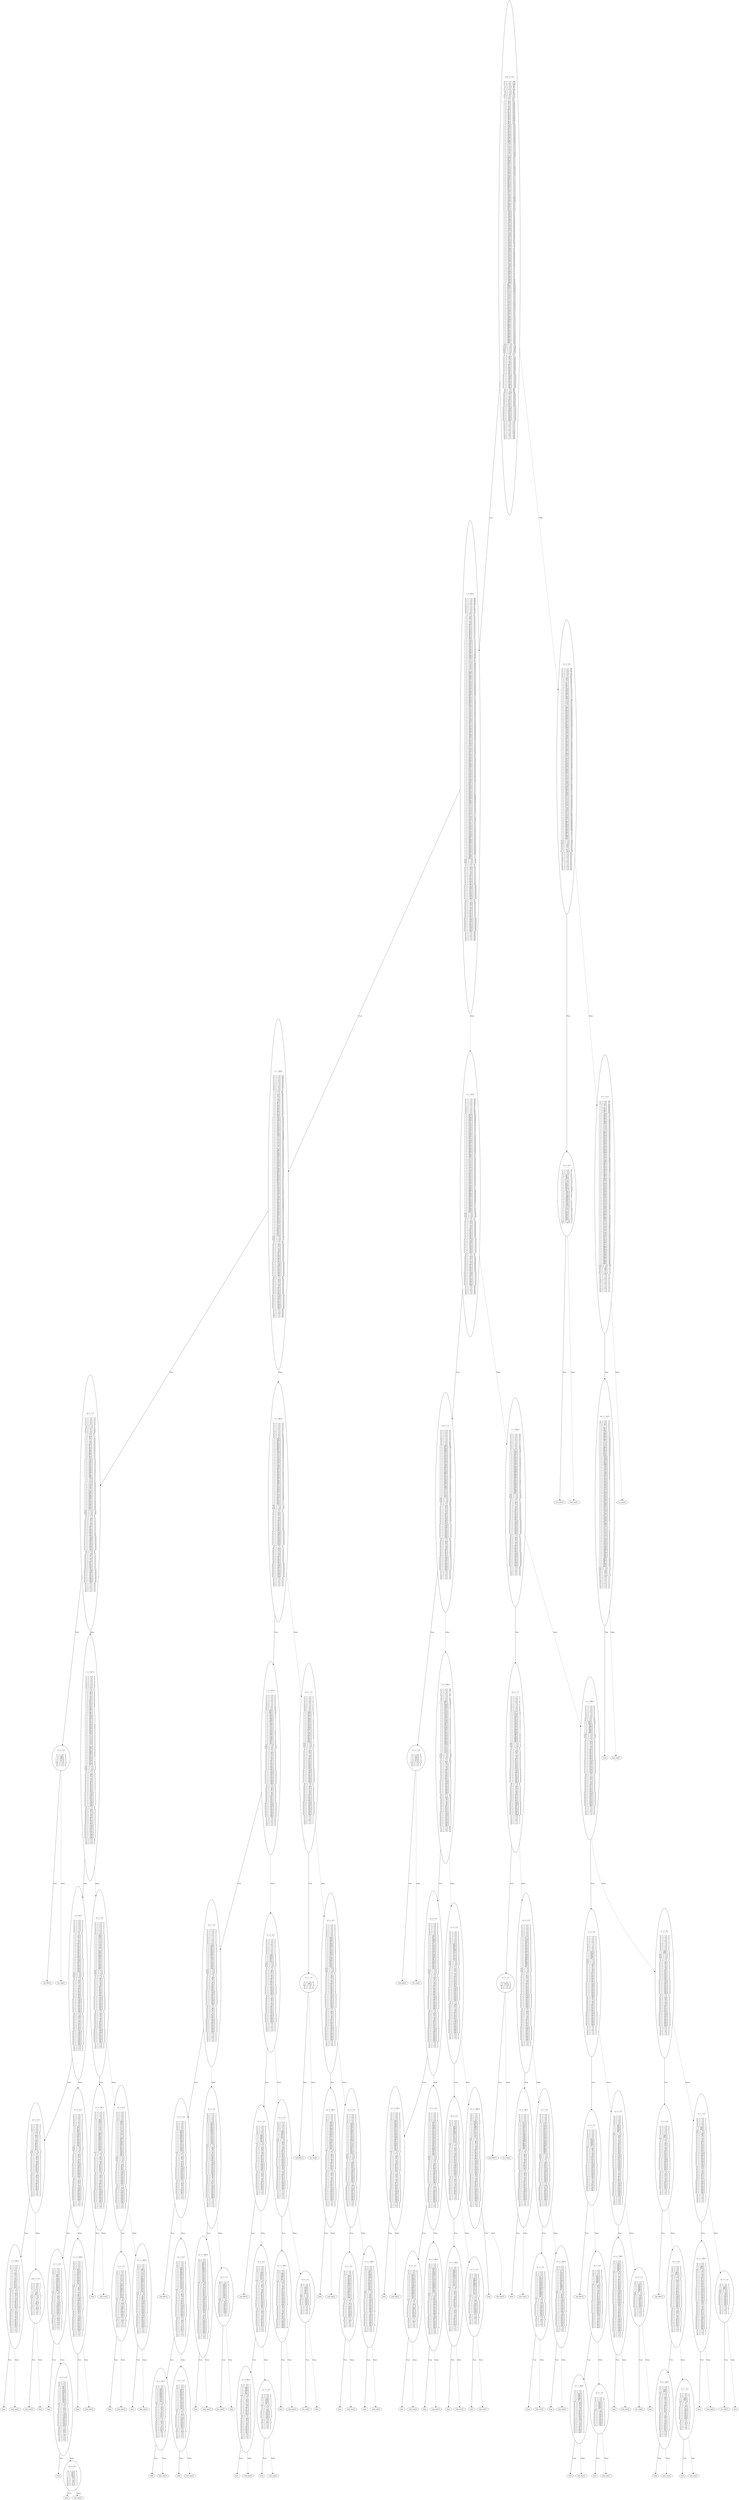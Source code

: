 digraph {
0 [label="w12 <= 0.5
--------------

s1 <= 1.0 : 136
s1 <= 2.5 : 118
s1 <= 3.5 : 100
s1 <= 4.5 : 84
s1 <= 5.5 : 95
s1 <= 6.5 : 154
s2 <= 1.5 : 83
s2 <= 3.5 : 83
s2 <= 4.5 : 99
s2 <= 5.5 : 137
s2 <= 6.5 : 154
t <= 0.5 : 151
t <= 1.5 : 151
t <= 39.0 : 151
t <= 76.5 : 150
t <= 77.5 : 150
t <= 78.5 : 150
t <= 79.5 : 150
t <= 80.5 : 150
t <= 81.5 : 150
t <= 82.5 : 150
t <= 83.5 : 150
t <= 84.5 : 150
t <= 85.5 : 148
t <= 86.5 : 148
t <= 87.5 : 148
t <= 88.5 : 143
t <= 89.5 : 143
t <= 124.5 : 143
t <= 159.5 : 143
t <= 160.5 : 143
t <= 161.5 : 143
t <= 162.5 : 143
t <= 163.5 : 143
t <= 164.5 : 142
t <= 165.5 : 142
t <= 166.5 : 142
t <= 167.5 : 140
t <= 168.5 : 140
t <= 169.5 : 140
t <= 170.5 : 135
t <= 171.5 : 135
t <= 172.5 : 135
t <= 173.5 : 133
t <= 174.5 : 133
t <= 175.5 : 133
t <= 176.5 : 128
t <= 177.5 : 128
t <= 212.0 : 128
t <= 246.5 : 127
t <= 247.5 : 127
t <= 248.5 : 127
t <= 249.5 : 127
t <= 250.5 : 127
t <= 251.5 : 127
t <= 252.5 : 126
t <= 253.5 : 126
t <= 254.5 : 126
t <= 255.5 : 122
t <= 256.5 : 122
t <= 257.5 : 122
t <= 258.5 : 117
t <= 259.5 : 117
t <= 260.5 : 117
t <= 261.5 : 115
t <= 262.5 : 115
t <= 263.5 : 115
t <= 264.5 : 110
t <= 265.5 : 110
t <= 297.5 : 110
t <= 329.5 : 110
t <= 330.5 : 110
t <= 331.5 : 110
t <= 332.5 : 110
t <= 333.5 : 110
t <= 334.5 : 109
t <= 335.5 : 109
t <= 336.5 : 109
t <= 337.5 : 107
t <= 338.5 : 107
t <= 339.5 : 107
t <= 340.5 : 101
t <= 341.5 : 101
t <= 342.5 : 101
t <= 343.5 : 97
t <= 344.5 : 97
t <= 345.5 : 97
t <= 346.5 : 92
t <= 347.5 : 92
t <= 348.5 : 92
t <= 349.5 : 90
t <= 350.5 : 90
t <= 351.5 : 90
t <= 352.5 : 85
t <= 353.5 : 85
t <= 385.0 : 85
t <= 416.5 : 84
t <= 417.5 : 84
t <= 418.5 : 84
t <= 419.5 : 84
t <= 420.5 : 84
t <= 421.5 : 84
t <= 422.5 : 83
t <= 423.5 : 83
t <= 424.5 : 83
t <= 425.5 : 79
t <= 426.5 : 79
t <= 427.5 : 79
t <= 428.5 : 81
t <= 429.5 : 81
t <= 430.5 : 81
t <= 431.5 : 85
t <= 432.5 : 85
t <= 433.5 : 85
t <= 434.5 : 90
t <= 435.5 : 90
t <= 436.5 : 90
t <= 437.5 : 92
t <= 438.5 : 92
t <= 439.5 : 92
t <= 440.5 : 97
t <= 441.5 : 97
t <= 470.5 : 97
t <= 499.5 : 97
t <= 500.5 : 97
t <= 501.5 : 97
t <= 502.5 : 97
t <= 503.5 : 97
t <= 504.5 : 98
t <= 505.5 : 98
t <= 506.5 : 98
t <= 507.5 : 100
t <= 508.5 : 100
t <= 509.5 : 100
t <= 510.5 : 106
t <= 511.5 : 106
t <= 512.5 : 106
t <= 513.5 : 110
t <= 514.5 : 110
t <= 515.5 : 110
t <= 516.5 : 116
t <= 517.5 : 116
t <= 518.5 : 116
t <= 519.5 : 120
t <= 520.5 : 120
t <= 521.5 : 120
t <= 522.5 : 125
t <= 523.5 : 125
t <= 524.5 : 125
t <= 525.5 : 127
t <= 526.5 : 127
t <= 527.5 : 127
t <= 528.5 : 132
t <= 529.5 : 132
t <= 558.0 : 132
t <= 586.5 : 133
t <= 587.5 : 133
t <= 588.5 : 133
t <= 589.5 : 133
t <= 590.5 : 133
t <= 591.5 : 133
t <= 592.5 : 134
t <= 593.5 : 134
t <= 594.5 : 134
t <= 595.5 : 138
t <= 596.5 : 138
t <= 597.5 : 138
t <= 598.5 : 144
t <= 599.5 : 144
t <= 600.5 : 144
w12 <= 0.5 : 78
w12 <= 2.0 : 118
w12 <= 4.0 : 118
w21 <= 0.5 : 120
w21 <= 2.0 : 154
w21 <= 4.0 : 154
x1 <= 0.5 : 113
x1 <= 1.5 : 113
x1 <= 39.0 : 113
x1 <= 76.5 : 129
x1 <= 77.5 : 129
x1 <= 78.5 : 129
x1 <= 79.5 : 129
x1 <= 80.5 : 129
x1 <= 81.5 : 129
x1 <= 82.5 : 129
x1 <= 83.5 : 129
x1 <= 84.5 : 129
x1 <= 85.5 : 143
x1 <= 86.5 : 143
x1 <= 123.0 : 143
x1 <= 159.5 : 143
x1 <= 160.5 : 143
x1 <= 161.5 : 143
x1 <= 162.5 : 143
x1 <= 163.5 : 143
x1 <= 164.5 : 143
x1 <= 165.5 : 143
x1 <= 166.5 : 143
x2 <= 0.5 : 88
x2 <= 1.5 : 88
x2 <= 39.0 : 88
x2 <= 76.5 : 104
x2 <= 77.5 : 104
x2 <= 78.5 : 104
x2 <= 79.5 : 104
x2 <= 80.5 : 104
x2 <= 81.5 : 104
x2 <= 82.5 : 104
x2 <= 83.5 : 104
x2 <= 84.5 : 104
x2 <= 122.0 : 132
x2 <= 159.5 : 132
x2 <= 160.5 : 132
x2 <= 161.5 : 132
x2 <= 162.5 : 132
x2 <= 163.5 : 132
x2 <= 164.5 : 132
x2 <= 165.5 : 132
x2 <= 166.5 : 132
y1 <= 0.5 : 137
y1 <= 1.5 : 137
y1 <= 2.5 : 137
y2 <= 0.5 : 137
y2 <= 1.5 : 137
y2 <= 2.5 : 137
z1 <= 0.5 : 120
z1 <= 1.5 : 120
z1 <= 2.5 : 120
z2 <= 0.5 : 120
z2 <= 1.5 : 120
z2 <= 2.5 : 120"];
1 [label="t <= 425.5
--------------

s1 <= 1.0 : 58
s1 <= 2.5 : 58
s1 <= 3.5 : 58
s1 <= 4.5 : 48
s1 <= 5.5 : 59
s2 <= 1.5 : 41
s2 <= 3.5 : 41
s2 <= 4.5 : 49
s2 <= 5.5 : 76
s2 <= 6.5 : 76
t <= 0.5 : 75
t <= 1.5 : 75
t <= 39.0 : 75
t <= 76.5 : 74
t <= 77.5 : 74
t <= 78.5 : 74
t <= 79.5 : 74
t <= 80.5 : 74
t <= 81.5 : 74
t <= 82.5 : 74
t <= 83.5 : 74
t <= 84.5 : 74
t <= 85.5 : 73
t <= 86.5 : 73
t <= 87.5 : 73
t <= 88.5 : 71
t <= 89.5 : 71
t <= 124.5 : 71
t <= 159.5 : 71
t <= 160.5 : 71
t <= 161.5 : 71
t <= 162.5 : 71
t <= 163.5 : 71
t <= 164.5 : 70
t <= 165.5 : 70
t <= 166.5 : 70
t <= 167.5 : 69
t <= 168.5 : 69
t <= 169.5 : 69
t <= 170.5 : 67
t <= 171.5 : 67
t <= 172.5 : 67
t <= 173.5 : 66
t <= 174.5 : 66
t <= 175.5 : 66
t <= 176.5 : 64
t <= 177.5 : 64
t <= 212.0 : 64
t <= 246.5 : 63
t <= 247.5 : 63
t <= 248.5 : 63
t <= 249.5 : 63
t <= 250.5 : 63
t <= 251.5 : 63
t <= 252.5 : 62
t <= 253.5 : 62
t <= 254.5 : 62
t <= 255.5 : 60
t <= 256.5 : 60
t <= 257.5 : 60
t <= 258.5 : 58
t <= 259.5 : 58
t <= 260.5 : 58
t <= 261.5 : 57
t <= 262.5 : 57
t <= 263.5 : 57
t <= 264.5 : 55
t <= 265.5 : 55
t <= 297.5 : 55
t <= 329.5 : 55
t <= 330.5 : 55
t <= 331.5 : 55
t <= 332.5 : 55
t <= 333.5 : 55
t <= 334.5 : 54
t <= 335.5 : 54
t <= 336.5 : 54
t <= 337.5 : 53
t <= 338.5 : 53
t <= 339.5 : 53
t <= 340.5 : 50
t <= 341.5 : 50
t <= 342.5 : 50
t <= 343.5 : 48
t <= 344.5 : 48
t <= 345.5 : 48
t <= 346.5 : 46
t <= 347.5 : 46
t <= 348.5 : 46
t <= 349.5 : 45
t <= 350.5 : 45
t <= 351.5 : 45
t <= 352.5 : 43
t <= 353.5 : 43
t <= 385.0 : 43
t <= 416.5 : 42
t <= 417.5 : 42
t <= 418.5 : 42
t <= 419.5 : 42
t <= 420.5 : 42
t <= 421.5 : 42
t <= 422.5 : 41
t <= 423.5 : 41
t <= 424.5 : 41
t <= 425.5 : 39
t <= 426.5 : 39
t <= 427.5 : 39
t <= 428.5 : 40
t <= 429.5 : 40
t <= 430.5 : 40
t <= 431.5 : 42
t <= 432.5 : 42
t <= 433.5 : 42
t <= 434.5 : 44
t <= 435.5 : 44
t <= 436.5 : 44
t <= 437.5 : 45
t <= 438.5 : 45
t <= 439.5 : 45
t <= 440.5 : 47
t <= 441.5 : 47
t <= 470.5 : 47
t <= 499.5 : 47
t <= 500.5 : 47
t <= 501.5 : 47
t <= 502.5 : 47
t <= 503.5 : 47
t <= 504.5 : 48
t <= 505.5 : 48
t <= 506.5 : 48
t <= 507.5 : 49
t <= 508.5 : 49
t <= 509.5 : 49
t <= 510.5 : 52
t <= 511.5 : 52
t <= 512.5 : 52
t <= 513.5 : 54
t <= 514.5 : 54
t <= 515.5 : 54
t <= 516.5 : 57
t <= 517.5 : 57
t <= 518.5 : 57
t <= 519.5 : 59
t <= 520.5 : 59
t <= 521.5 : 59
t <= 522.5 : 61
t <= 523.5 : 61
t <= 524.5 : 61
t <= 525.5 : 62
t <= 526.5 : 62
t <= 527.5 : 62
t <= 528.5 : 64
t <= 529.5 : 64
t <= 558.0 : 64
t <= 586.5 : 65
t <= 587.5 : 65
t <= 588.5 : 65
t <= 589.5 : 65
t <= 590.5 : 65
t <= 591.5 : 65
t <= 592.5 : 66
t <= 593.5 : 66
t <= 594.5 : 66
t <= 595.5 : 68
t <= 596.5 : 68
t <= 597.5 : 68
t <= 598.5 : 71
t <= 599.5 : 71
t <= 600.5 : 71
w21 <= 0.5 : 59
w21 <= 2.0 : 76
w21 <= 4.0 : 76
x1 <= 0.5 : 41
x1 <= 1.5 : 41
x1 <= 39.0 : 41
x1 <= 76.5 : 51
x1 <= 77.5 : 51
x1 <= 78.5 : 51
x1 <= 79.5 : 51
x1 <= 80.5 : 51
x1 <= 81.5 : 51
x1 <= 82.5 : 51
x1 <= 83.5 : 51
x1 <= 84.5 : 51
x1 <= 85.5 : 65
x1 <= 86.5 : 65
x1 <= 123.0 : 65
x1 <= 159.5 : 65
x1 <= 160.5 : 65
x1 <= 161.5 : 65
x1 <= 162.5 : 65
x1 <= 163.5 : 65
x1 <= 164.5 : 65
x1 <= 165.5 : 65
x1 <= 166.5 : 65
x2 <= 0.5 : 41
x2 <= 1.5 : 41
x2 <= 39.0 : 41
x2 <= 76.5 : 51
x2 <= 77.5 : 51
x2 <= 78.5 : 51
x2 <= 79.5 : 51
x2 <= 80.5 : 51
x2 <= 81.5 : 51
x2 <= 82.5 : 51
x2 <= 83.5 : 51
x2 <= 84.5 : 51
x2 <= 122.0 : 65
x2 <= 159.5 : 65
x2 <= 160.5 : 65
x2 <= 161.5 : 65
x2 <= 162.5 : 65
x2 <= 163.5 : 65
x2 <= 164.5 : 65
x2 <= 165.5 : 65
x2 <= 166.5 : 65
z1 <= 0.5 : 59
z1 <= 1.5 : 59
z1 <= 2.5 : 59
z2 <= 0.5 : 59
z2 <= 1.5 : 59
z2 <= 2.5 : 59"];
2 [label="t <= 258.5
--------------

s1 <= 1.0 : 28
s1 <= 2.5 : 28
s1 <= 3.5 : 28
s1 <= 4.5 : 24
s1 <= 5.5 : 29
s2 <= 1.5 : 20
s2 <= 3.5 : 20
s2 <= 4.5 : 24
s2 <= 5.5 : 37
s2 <= 6.5 : 37
t <= 0.5 : 36
t <= 1.5 : 36
t <= 39.0 : 36
t <= 76.5 : 35
t <= 77.5 : 35
t <= 78.5 : 35
t <= 79.5 : 35
t <= 80.5 : 35
t <= 81.5 : 35
t <= 82.5 : 35
t <= 83.5 : 35
t <= 84.5 : 35
t <= 85.5 : 34
t <= 86.5 : 34
t <= 87.5 : 34
t <= 88.5 : 32
t <= 89.5 : 32
t <= 124.5 : 32
t <= 159.5 : 32
t <= 160.5 : 32
t <= 161.5 : 32
t <= 162.5 : 32
t <= 163.5 : 32
t <= 164.5 : 31
t <= 165.5 : 31
t <= 166.5 : 31
t <= 167.5 : 30
t <= 168.5 : 30
t <= 169.5 : 30
t <= 170.5 : 28
t <= 171.5 : 28
t <= 172.5 : 28
t <= 173.5 : 27
t <= 174.5 : 27
t <= 175.5 : 27
t <= 176.5 : 25
t <= 177.5 : 25
t <= 212.0 : 25
t <= 246.5 : 24
t <= 247.5 : 24
t <= 248.5 : 24
t <= 249.5 : 24
t <= 250.5 : 24
t <= 251.5 : 24
t <= 252.5 : 23
t <= 253.5 : 23
t <= 254.5 : 23
t <= 255.5 : 21
t <= 256.5 : 21
t <= 257.5 : 21
t <= 258.5 : 19
t <= 259.5 : 19
t <= 260.5 : 19
t <= 261.5 : 19
t <= 262.5 : 19
t <= 263.5 : 19
t <= 264.5 : 21
t <= 265.5 : 21
t <= 297.5 : 21
t <= 329.5 : 21
t <= 330.5 : 21
t <= 331.5 : 21
t <= 332.5 : 21
t <= 333.5 : 21
t <= 334.5 : 22
t <= 335.5 : 22
t <= 336.5 : 22
t <= 337.5 : 23
t <= 338.5 : 23
t <= 339.5 : 23
t <= 340.5 : 26
t <= 341.5 : 26
t <= 342.5 : 26
t <= 343.5 : 28
t <= 344.5 : 28
t <= 345.5 : 28
t <= 346.5 : 30
t <= 347.5 : 30
t <= 348.5 : 30
t <= 349.5 : 31
t <= 350.5 : 31
t <= 351.5 : 31
t <= 352.5 : 33
t <= 353.5 : 33
t <= 385.0 : 33
t <= 416.5 : 34
t <= 417.5 : 34
t <= 418.5 : 34
t <= 419.5 : 34
t <= 420.5 : 34
t <= 421.5 : 34
t <= 422.5 : 35
t <= 423.5 : 35
t <= 424.5 : 35
w21 <= 0.5 : 29
w21 <= 2.0 : 37
w21 <= 4.0 : 37
x1 <= 0.5 : 20
x1 <= 1.5 : 20
x1 <= 39.0 : 20
x1 <= 76.5 : 25
x1 <= 77.5 : 25
x1 <= 78.5 : 25
x1 <= 79.5 : 25
x1 <= 80.5 : 25
x1 <= 81.5 : 25
x1 <= 82.5 : 25
x1 <= 83.5 : 25
x1 <= 84.5 : 25
x1 <= 85.5 : 32
x1 <= 86.5 : 32
x1 <= 123.0 : 32
x1 <= 159.5 : 32
x1 <= 160.5 : 32
x1 <= 161.5 : 32
x1 <= 162.5 : 32
x1 <= 163.5 : 32
x1 <= 164.5 : 32
x1 <= 165.5 : 32
x1 <= 166.5 : 32
x2 <= 0.5 : 20
x2 <= 1.5 : 20
x2 <= 39.0 : 20
x2 <= 76.5 : 25
x2 <= 77.5 : 25
x2 <= 78.5 : 25
x2 <= 79.5 : 25
x2 <= 80.5 : 25
x2 <= 81.5 : 25
x2 <= 82.5 : 25
x2 <= 83.5 : 25
x2 <= 84.5 : 25
x2 <= 122.0 : 32
x2 <= 159.5 : 32
x2 <= 160.5 : 32
x2 <= 161.5 : 32
x2 <= 162.5 : 32
x2 <= 163.5 : 32
x2 <= 164.5 : 32
x2 <= 165.5 : 32
x2 <= 166.5 : 32
z1 <= 0.5 : 29
z1 <= 1.5 : 29
z1 <= 2.5 : 29
z2 <= 0.5 : 29
z2 <= 1.5 : 29
z2 <= 2.5 : 29"];
3 [label="s2 <= 1.5
--------------

s1 <= 1.0 : 13
s1 <= 2.5 : 13
s1 <= 3.5 : 13
s1 <= 4.5 : 12
s1 <= 5.5 : 14
s2 <= 1.5 : 9
s2 <= 3.5 : 9
s2 <= 4.5 : 12
s2 <= 5.5 : 18
s2 <= 6.5 : 18
t <= 0.5 : 17
t <= 1.5 : 17
t <= 39.0 : 17
t <= 76.5 : 16
t <= 77.5 : 16
t <= 78.5 : 16
t <= 79.5 : 16
t <= 80.5 : 16
t <= 81.5 : 16
t <= 82.5 : 16
t <= 83.5 : 16
t <= 84.5 : 16
t <= 85.5 : 15
t <= 86.5 : 15
t <= 87.5 : 15
t <= 88.5 : 13
t <= 89.5 : 13
t <= 124.5 : 13
t <= 159.5 : 13
t <= 160.5 : 13
t <= 161.5 : 13
t <= 162.5 : 13
t <= 163.5 : 13
t <= 164.5 : 12
t <= 165.5 : 12
t <= 166.5 : 12
t <= 167.5 : 11
t <= 168.5 : 11
t <= 169.5 : 11
t <= 170.5 : 9
t <= 171.5 : 9
t <= 172.5 : 9
t <= 173.5 : 10
t <= 174.5 : 10
t <= 175.5 : 10
t <= 176.5 : 12
t <= 177.5 : 12
t <= 212.0 : 12
t <= 246.5 : 13
t <= 247.5 : 13
t <= 248.5 : 13
t <= 249.5 : 13
t <= 250.5 : 13
t <= 251.5 : 13
t <= 252.5 : 14
t <= 253.5 : 14
t <= 254.5 : 14
t <= 255.5 : 16
t <= 256.5 : 16
t <= 257.5 : 16
w21 <= 0.5 : 14
w21 <= 2.0 : 18
w21 <= 4.0 : 18
x1 <= 0.5 : 9
x1 <= 1.5 : 9
x1 <= 39.0 : 9
x1 <= 76.5 : 13
x1 <= 77.5 : 13
x1 <= 78.5 : 13
x1 <= 79.5 : 13
x1 <= 80.5 : 13
x1 <= 81.5 : 13
x1 <= 82.5 : 13
x1 <= 83.5 : 13
x1 <= 84.5 : 13
x1 <= 85.5 : 16
x1 <= 86.5 : 16
x1 <= 123.0 : 16
x1 <= 159.5 : 16
x1 <= 160.5 : 16
x1 <= 161.5 : 16
x1 <= 162.5 : 16
x1 <= 163.5 : 16
x1 <= 164.5 : 16
x1 <= 165.5 : 16
x1 <= 166.5 : 16
x2 <= 0.5 : 9
x2 <= 1.5 : 9
x2 <= 39.0 : 9
x2 <= 76.5 : 13
x2 <= 77.5 : 13
x2 <= 78.5 : 13
x2 <= 79.5 : 13
x2 <= 80.5 : 13
x2 <= 81.5 : 13
x2 <= 82.5 : 13
x2 <= 83.5 : 13
x2 <= 84.5 : 13
x2 <= 122.0 : 16
x2 <= 159.5 : 16
x2 <= 160.5 : 16
x2 <= 161.5 : 16
x2 <= 162.5 : 16
x2 <= 163.5 : 16
x2 <= 164.5 : 16
x2 <= 165.5 : 16
x2 <= 166.5 : 16
z1 <= 0.5 : 14
z1 <= 1.5 : 14
z1 <= 2.5 : 14
z2 <= 0.5 : 14
z2 <= 1.5 : 14
z2 <= 2.5 : 14"];
4 [label="s1 <= 3.0
--------------

s1 <= 3.0 : 0
t <= 44.0 : 4
t <= 129.0 : 3
t <= 173.0 : 2
t <= 217.0 : 3
w21 <= 0.5 : 0
z1 <= 1.5 : 0
z2 <= 1.5 : 0"];
5 [label="snd_idle12"];
4 -> 5 [label="True"];
6 [label="rec_req21"];
4 -> 6 [style="dashed", label="False"];
3 -> 4 [label="True"];
7 [label="t <= 167.5
--------------

s1 <= 2.5 : 9
s1 <= 3.5 : 9
s1 <= 4.5 : 7
s1 <= 5.5 : 9
s2 <= 3.5 : 9
s2 <= 4.5 : 6
s2 <= 5.5 : 9
s2 <= 6.5 : 9
t <= 0.5 : 9
t <= 1.5 : 9
t <= 39.0 : 9
t <= 76.5 : 8
t <= 77.5 : 8
t <= 78.5 : 8
t <= 79.5 : 8
t <= 80.5 : 8
t <= 81.5 : 8
t <= 82.5 : 8
t <= 83.5 : 8
t <= 84.5 : 8
t <= 85.5 : 7
t <= 86.5 : 7
t <= 87.5 : 7
t <= 88.5 : 7
t <= 89.5 : 7
t <= 124.5 : 7
t <= 159.5 : 7
t <= 160.5 : 7
t <= 161.5 : 7
t <= 162.5 : 7
t <= 163.5 : 7
t <= 164.5 : 6
t <= 165.5 : 6
t <= 166.5 : 6
t <= 167.5 : 5
t <= 168.5 : 5
t <= 169.5 : 5
t <= 170.5 : 5
t <= 171.5 : 5
t <= 172.5 : 5
t <= 173.5 : 5
t <= 174.5 : 5
t <= 175.5 : 5
t <= 176.5 : 5
t <= 177.5 : 5
t <= 212.0 : 5
t <= 246.5 : 6
t <= 247.5 : 6
t <= 248.5 : 6
t <= 249.5 : 6
t <= 250.5 : 6
t <= 251.5 : 6
t <= 252.5 : 7
t <= 253.5 : 7
t <= 254.5 : 7
t <= 255.5 : 9
t <= 256.5 : 9
t <= 257.5 : 9
w21 <= 0.5 : 9
w21 <= 2.0 : 9
w21 <= 4.0 : 9
x1 <= 0.5 : 9
x1 <= 1.5 : 9
x1 <= 39.0 : 9
x1 <= 76.5 : 5
x1 <= 77.5 : 5
x1 <= 78.5 : 5
x1 <= 79.5 : 5
x1 <= 80.5 : 5
x1 <= 81.5 : 5
x1 <= 82.5 : 5
x1 <= 83.5 : 5
x1 <= 84.5 : 5
x1 <= 85.5 : 7
x1 <= 86.5 : 7
x1 <= 123.0 : 7
x1 <= 159.5 : 7
x1 <= 160.5 : 7
x1 <= 161.5 : 7
x1 <= 162.5 : 7
x1 <= 163.5 : 7
x1 <= 164.5 : 7
x1 <= 165.5 : 7
x1 <= 166.5 : 7
x2 <= 0.5 : 9
x2 <= 1.5 : 9
x2 <= 39.0 : 9
x2 <= 76.5 : 5
x2 <= 77.5 : 5
x2 <= 78.5 : 5
x2 <= 79.5 : 5
x2 <= 80.5 : 5
x2 <= 81.5 : 5
x2 <= 82.5 : 5
x2 <= 83.5 : 5
x2 <= 84.5 : 5
x2 <= 122.0 : 7
x2 <= 159.5 : 7
x2 <= 160.5 : 7
x2 <= 161.5 : 7
x2 <= 162.5 : 7
x2 <= 163.5 : 7
x2 <= 164.5 : 7
x2 <= 165.5 : 7
x2 <= 166.5 : 7
z1 <= 0.5 : 9
z1 <= 1.5 : 9
z2 <= 0.5 : 9
z2 <= 1.5 : 9"];
8 [label="t <= 85.5
--------------

s1 <= 2.5 : 4
s1 <= 3.5 : 4
s1 <= 4.5 : 3
s1 <= 5.5 : 4
s2 <= 3.5 : 4
s2 <= 4.5 : 3
s2 <= 5.5 : 4
s2 <= 6.5 : 4
t <= 0.5 : 4
t <= 1.5 : 4
t <= 39.0 : 4
t <= 76.5 : 3
t <= 77.5 : 3
t <= 78.5 : 3
t <= 79.5 : 3
t <= 80.5 : 3
t <= 81.5 : 3
t <= 82.5 : 3
t <= 83.5 : 3
t <= 84.5 : 3
t <= 85.5 : 2
t <= 86.5 : 2
t <= 87.5 : 2
t <= 88.5 : 2
t <= 89.5 : 2
t <= 124.5 : 2
t <= 159.5 : 2
t <= 160.5 : 2
t <= 161.5 : 2
t <= 162.5 : 2
t <= 163.5 : 2
t <= 164.5 : 3
t <= 165.5 : 3
t <= 166.5 : 3
w21 <= 0.5 : 4
w21 <= 2.0 : 4
w21 <= 4.0 : 4
x1 <= 0.5 : 4
x1 <= 1.5 : 4
x1 <= 39.0 : 4
x1 <= 76.5 : 2
x1 <= 77.5 : 2
x1 <= 78.5 : 2
x1 <= 79.5 : 2
x1 <= 80.5 : 2
x1 <= 81.5 : 2
x1 <= 82.5 : 2
x1 <= 83.5 : 2
x1 <= 84.5 : 2
x1 <= 85.5 : 3
x1 <= 86.5 : 3
x1 <= 123.0 : 3
x1 <= 159.5 : 3
x1 <= 160.5 : 3
x1 <= 161.5 : 3
x1 <= 162.5 : 3
x1 <= 163.5 : 3
x1 <= 164.5 : 3
x1 <= 165.5 : 3
x1 <= 166.5 : 3
x2 <= 0.5 : 4
x2 <= 1.5 : 4
x2 <= 39.0 : 4
x2 <= 76.5 : 2
x2 <= 77.5 : 2
x2 <= 78.5 : 2
x2 <= 79.5 : 2
x2 <= 80.5 : 2
x2 <= 81.5 : 2
x2 <= 82.5 : 2
x2 <= 83.5 : 2
x2 <= 84.5 : 2
x2 <= 122.0 : 3
x2 <= 159.5 : 3
x2 <= 160.5 : 3
x2 <= 161.5 : 3
x2 <= 162.5 : 3
x2 <= 163.5 : 3
x2 <= 164.5 : 3
x2 <= 165.5 : 3
x2 <= 166.5 : 3
z1 <= 0.5 : 4
z1 <= 1.5 : 4
z2 <= 0.5 : 4
z2 <= 1.5 : 4"];
9 [label="s2 <= 4.5
--------------

s1 <= 2.5 : 2
s1 <= 3.5 : 2
s1 <= 4.5 : 2
s2 <= 4.5 : 1
s2 <= 5.5 : 2
t <= 0.5 : 2
t <= 1.5 : 2
t <= 39.0 : 2
t <= 76.5 : 1
t <= 77.5 : 1
t <= 78.5 : 1
t <= 79.5 : 1
t <= 80.5 : 1
t <= 81.5 : 1
t <= 82.5 : 1
t <= 83.5 : 1
t <= 84.5 : 1
w21 <= 0.5 : 2
w21 <= 3.0 : 2
x1 <= 0.5 : 2
x1 <= 1.5 : 2
x1 <= 39.0 : 2
x1 <= 76.5 : 1
x1 <= 77.5 : 1
x1 <= 78.5 : 1
x1 <= 79.5 : 1
x1 <= 80.5 : 1
x1 <= 81.5 : 1
x1 <= 82.5 : 1
x1 <= 83.5 : 1
x1 <= 84.5 : 1
x2 <= 0.5 : 2
x2 <= 1.5 : 2
x2 <= 39.0 : 2
x2 <= 76.5 : 1
x2 <= 77.5 : 1
x2 <= 78.5 : 1
x2 <= 79.5 : 1
x2 <= 80.5 : 1
x2 <= 81.5 : 1
x2 <= 82.5 : 1
x2 <= 83.5 : 1
x2 <= 84.5 : 1
z1 <= 0.5 : 2
z1 <= 1.5 : 2
z2 <= 0.5 : 2
z2 <= 1.5 : 2"];
10 [label="t <= 84.5
--------------

s1 <= 2.5 : 1
s1 <= 3.5 : 1
s1 <= 4.5 : 1
t <= 0.5 : 1
t <= 1.5 : 1
t <= 39.0 : 1
t <= 76.5 : 1
t <= 77.5 : 1
t <= 78.5 : 1
t <= 79.5 : 1
t <= 80.5 : 1
t <= 81.5 : 1
t <= 82.5 : 1
t <= 83.5 : 1
t <= 84.5 : 0
w21 <= 2.5 : 1
x1 <= 0.5 : 1
x1 <= 1.5 : 1
x1 <= 39.0 : 1
x1 <= 76.5 : 1
x1 <= 77.5 : 1
x1 <= 78.5 : 1
x1 <= 79.5 : 1
x1 <= 80.5 : 1
x1 <= 81.5 : 1
x1 <= 82.5 : 1
x1 <= 83.5 : 1
x1 <= 84.5 : 0
x2 <= 0.5 : 1
x2 <= 1.5 : 1
x2 <= 39.0 : 1
x2 <= 76.5 : 1
x2 <= 77.5 : 1
x2 <= 78.5 : 1
x2 <= 79.5 : 1
x2 <= 80.5 : 1
x2 <= 81.5 : 1
x2 <= 82.5 : 1
x2 <= 83.5 : 1
x2 <= 84.5 : 0
z1 <= 0.5 : 1
z1 <= 1.5 : 1
z2 <= 0.5 : 1
z2 <= 1.5 : 1"];
11 [label="time"];
10 -> 11 [label="True"];
12 [label="snd_req12"];
10 -> 12 [style="dashed", label="False"];
9 -> 10 [label="True"];
13 [label="w21 <= 0.5
--------------

s1 <= 2.5 : 1
s1 <= 3.5 : 1
s1 <= 4.5 : 1
s2 <= 5.5 : 1
t <= 0.5 : 1
t <= 1.5 : 1
t <= 39.0 : 1
t <= 80.5 : 1
w21 <= 0.5 : 0
w21 <= 3.0 : 1
x1 <= 0.5 : 1
x1 <= 1.5 : 1
x1 <= 39.0 : 1
x1 <= 80.5 : 1
x2 <= 0.5 : 1
x2 <= 1.5 : 1
x2 <= 39.0 : 0
z1 <= 0.5 : 1
z1 <= 1.5 : 1
z2 <= 0.5 : 1
z2 <= 1.5 : 1"];
14 [label="snd_req12"];
13 -> 14 [label="True"];
15 [label="time"];
13 -> 15 [style="dashed", label="False"];
9 -> 13 [style="dashed", label="False"];
8 -> 9 [label="True"];
16 [label="s1 <= 4.5
--------------

s1 <= 2.5 : 2
s1 <= 3.5 : 2
s1 <= 4.5 : 1
s1 <= 5.5 : 2
s2 <= 3.5 : 2
s2 <= 4.5 : 2
s2 <= 5.5 : 2
s2 <= 6.5 : 2
t <= 86.5 : 2
t <= 87.5 : 2
t <= 88.5 : 2
t <= 89.5 : 2
t <= 124.5 : 2
t <= 159.5 : 2
t <= 160.5 : 2
t <= 161.5 : 2
t <= 162.5 : 2
t <= 163.5 : 2
t <= 164.5 : 1
t <= 165.5 : 1
t <= 166.5 : 1
w21 <= 0.5 : 2
w21 <= 2.0 : 2
w21 <= 4.0 : 2
x1 <= 0.5 : 2
x1 <= 1.5 : 2
x1 <= 39.0 : 2
x1 <= 76.5 : 1
x1 <= 77.5 : 1
x1 <= 78.5 : 1
x1 <= 82.5 : 1
x1 <= 86.5 : 1
x1 <= 123.0 : 1
x1 <= 159.5 : 1
x1 <= 160.5 : 1
x1 <= 161.5 : 1
x1 <= 162.5 : 1
x1 <= 163.5 : 1
x1 <= 164.5 : 1
x1 <= 165.5 : 1
x1 <= 166.5 : 1
x2 <= 0.5 : 2
x2 <= 1.5 : 2
x2 <= 39.0 : 2
x2 <= 76.5 : 1
x2 <= 77.5 : 1
x2 <= 78.5 : 1
x2 <= 119.0 : 1
x2 <= 159.5 : 1
x2 <= 160.5 : 1
x2 <= 161.5 : 1
x2 <= 162.5 : 1
x2 <= 163.5 : 1
x2 <= 164.5 : 1
x2 <= 165.5 : 1
x2 <= 166.5 : 1
z1 <= 0.5 : 2
z1 <= 1.5 : 2
z2 <= 0.5 : 2
z2 <= 1.5 : 2"];
17 [label="s1 <= 2.5
--------------

s1 <= 2.5 : 1
s1 <= 3.5 : 1
s2 <= 4.5 : 1
s2 <= 5.5 : 1
t <= 88.5 : 1
t <= 89.5 : 1
t <= 124.5 : 1
t <= 159.5 : 1
t <= 160.5 : 1
t <= 161.5 : 1
t <= 162.5 : 1
t <= 163.5 : 1
t <= 164.5 : 1
t <= 165.5 : 1
t <= 166.5 : 1
w21 <= 2.5 : 1
x1 <= 0.5 : 1
x1 <= 1.5 : 1
x1 <= 39.0 : 1
x1 <= 76.5 : 1
x1 <= 77.5 : 1
x1 <= 78.5 : 1
x1 <= 119.0 : 1
x1 <= 159.5 : 1
x1 <= 160.5 : 1
x1 <= 161.5 : 1
x1 <= 162.5 : 1
x1 <= 163.5 : 1
x1 <= 164.5 : 1
x1 <= 165.5 : 1
x2 <= 0.5 : 1
x2 <= 1.5 : 1
x2 <= 39.0 : 1
x2 <= 76.5 : 1
x2 <= 77.5 : 1
x2 <= 78.5 : 1
z1 <= 0.5 : 1
z1 <= 1.5 : 1
z2 <= 0.5 : 1
z2 <= 1.5 : 1"];
18 [label="time"];
17 -> 18 [label="True"];
19 [label="s1 <= 3.5
--------------

s1 <= 3.5 : 1
s2 <= 4.5 : 1
s2 <= 5.5 : 1
t <= 88.5 : 1
t <= 89.5 : 1
t <= 124.5 : 1
t <= 159.5 : 1
t <= 160.5 : 1
t <= 161.5 : 1
t <= 162.5 : 1
t <= 163.5 : 1
t <= 164.5 : 1
t <= 165.5 : 1
t <= 166.5 : 1
w21 <= 2.5 : 1
x1 <= 0.5 : 1
x1 <= 1.5 : 1
x1 <= 39.0 : 1
x1 <= 76.5 : 1
x1 <= 77.5 : 1
x1 <= 78.5 : 1
x1 <= 119.0 : 1
x1 <= 159.5 : 1
x1 <= 160.5 : 1
x1 <= 161.5 : 1
x1 <= 162.5 : 1
x1 <= 163.5 : 1
x1 <= 164.5 : 1
x1 <= 165.5 : 1
x2 <= 0.5 : 1
x2 <= 1.5 : 1
x2 <= 39.0 : 1
x2 <= 76.5 : 1
x2 <= 77.5 : 1
x2 <= 78.5 : 1
z1 <= 0.5 : 1
z1 <= 1.5 : 1
z2 <= 0.5 : 1
z2 <= 1.5 : 1"];
20 [label="time"];
19 -> 20 [label="True"];
21 [label="s2 <= 4.5
--------------

s2 <= 4.5 : 0
t <= 164.5 : 1
t <= 165.5 : 1
t <= 166.5 : 1
x1 <= 76.5 : 1
x1 <= 77.5 : 1
x1 <= 78.5 : 1
x2 <= 76.5 : 1
x2 <= 77.5 : 1
x2 <= 78.5 : 1"];
22 [label="time"];
21 -> 22 [label="True"];
23 [label="snd_req12"];
21 -> 23 [style="dashed", label="False"];
19 -> 21 [style="dashed", label="False"];
17 -> 19 [style="dashed", label="False"];
16 -> 17 [label="True"];
24 [label="x1 <= 166.5
--------------

s1 <= 5.5 : 1
s2 <= 3.5 : 1
s2 <= 4.5 : 1
s2 <= 5.5 : 1
s2 <= 6.5 : 1
t <= 86.5 : 1
t <= 123.0 : 1
t <= 159.5 : 1
t <= 160.5 : 1
t <= 161.5 : 1
t <= 162.5 : 1
t <= 163.5 : 1
t <= 164.5 : 1
t <= 165.5 : 1
t <= 166.5 : 1
w21 <= 0.5 : 1
w21 <= 2.0 : 1
x1 <= 38.0 : 1
x1 <= 76.5 : 1
x1 <= 77.5 : 1
x1 <= 78.5 : 1
x1 <= 82.5 : 1
x1 <= 86.5 : 1
x1 <= 123.0 : 1
x1 <= 159.5 : 1
x1 <= 160.5 : 1
x1 <= 161.5 : 1
x1 <= 162.5 : 1
x1 <= 163.5 : 1
x1 <= 164.5 : 1
x1 <= 165.5 : 1
x1 <= 166.5 : 0
x2 <= 38.0 : 1
x2 <= 76.5 : 1
x2 <= 77.5 : 1
x2 <= 78.5 : 1
x2 <= 119.0 : 1
x2 <= 159.5 : 1
x2 <= 160.5 : 1
x2 <= 161.5 : 1
x2 <= 162.5 : 1
x2 <= 163.5 : 1
x2 <= 164.5 : 1
x2 <= 165.5 : 1
x2 <= 166.5 : 0
z1 <= 0.5 : 1
z1 <= 1.5 : 1
z2 <= 0.5 : 1
z2 <= 1.5 : 1"];
25 [label="time"];
24 -> 25 [label="True"];
26 [label="snd_req12"];
24 -> 26 [style="dashed", label="False"];
16 -> 24 [style="dashed", label="False"];
8 -> 16 [style="dashed", label="False"];
7 -> 8 [label="True"];
27 [label="s2 <= 4.5
--------------

s1 <= 2.5 : 5
s1 <= 3.5 : 5
s1 <= 4.5 : 4
s1 <= 5.5 : 5
s2 <= 3.5 : 5
s2 <= 4.5 : 3
s2 <= 5.5 : 5
s2 <= 6.5 : 5
t <= 168.5 : 5
t <= 169.5 : 5
t <= 170.5 : 5
t <= 171.5 : 5
t <= 172.5 : 5
t <= 173.5 : 4
t <= 174.5 : 4
t <= 175.5 : 4
t <= 176.5 : 4
t <= 177.5 : 4
t <= 212.0 : 4
t <= 246.5 : 3
t <= 247.5 : 3
t <= 248.5 : 3
t <= 249.5 : 3
t <= 250.5 : 3
t <= 251.5 : 3
t <= 252.5 : 3
t <= 253.5 : 3
t <= 254.5 : 3
t <= 255.5 : 5
t <= 256.5 : 5
t <= 257.5 : 5
w21 <= 0.5 : 5
w21 <= 2.0 : 5
w21 <= 4.0 : 5
x1 <= 0.5 : 5
x1 <= 1.5 : 5
x1 <= 39.0 : 5
x1 <= 76.5 : 3
x1 <= 77.5 : 3
x1 <= 78.5 : 3
x1 <= 79.5 : 3
x1 <= 80.5 : 3
x1 <= 81.5 : 3
x1 <= 82.5 : 3
x1 <= 83.5 : 3
x1 <= 84.5 : 3
x1 <= 85.5 : 4
x1 <= 86.5 : 4
x1 <= 123.0 : 4
x1 <= 159.5 : 4
x1 <= 160.5 : 4
x1 <= 161.5 : 4
x1 <= 162.5 : 4
x1 <= 163.5 : 4
x1 <= 164.5 : 4
x1 <= 165.5 : 4
x1 <= 166.5 : 4
x2 <= 0.5 : 5
x2 <= 1.5 : 5
x2 <= 39.0 : 5
x2 <= 76.5 : 3
x2 <= 77.5 : 3
x2 <= 78.5 : 3
x2 <= 79.5 : 3
x2 <= 80.5 : 3
x2 <= 81.5 : 3
x2 <= 82.5 : 3
x2 <= 83.5 : 3
x2 <= 84.5 : 3
x2 <= 122.0 : 4
x2 <= 159.5 : 4
x2 <= 160.5 : 4
x2 <= 161.5 : 4
x2 <= 162.5 : 4
x2 <= 163.5 : 4
x2 <= 164.5 : 4
x2 <= 165.5 : 4
x2 <= 166.5 : 4
z1 <= 0.5 : 5
z1 <= 1.5 : 5
z2 <= 0.5 : 5
z2 <= 1.5 : 5"];
28 [label="x1 <= 84.5
--------------

s1 <= 2.5 : 2
s1 <= 3.5 : 2
s1 <= 4.5 : 2
s1 <= 5.5 : 2
s2 <= 3.5 : 2
t <= 168.5 : 2
t <= 169.5 : 2
t <= 170.5 : 2
t <= 171.5 : 2
t <= 172.5 : 2
t <= 174.5 : 1
t <= 176.5 : 1
t <= 177.5 : 1
t <= 212.0 : 1
t <= 246.5 : 1
t <= 247.5 : 1
t <= 248.5 : 1
t <= 249.5 : 1
t <= 250.5 : 1
t <= 251.5 : 1
t <= 252.5 : 1
t <= 253.5 : 1
t <= 254.5 : 1
t <= 255.5 : 2
t <= 256.5 : 2
t <= 257.5 : 2
w21 <= 2.5 : 2
x1 <= 0.5 : 2
x1 <= 1.5 : 2
x1 <= 39.0 : 2
x1 <= 76.5 : 2
x1 <= 77.5 : 2
x1 <= 78.5 : 2
x1 <= 79.5 : 2
x1 <= 80.5 : 2
x1 <= 81.5 : 2
x1 <= 82.5 : 2
x1 <= 83.5 : 2
x1 <= 84.5 : 0
x2 <= 0.5 : 2
x2 <= 1.5 : 2
x2 <= 39.0 : 2
x2 <= 76.5 : 2
x2 <= 77.5 : 2
x2 <= 78.5 : 2
x2 <= 79.5 : 2
x2 <= 80.5 : 2
x2 <= 81.5 : 2
x2 <= 82.5 : 2
x2 <= 83.5 : 2
x2 <= 84.5 : 2
x2 <= 122.0 : 2
x2 <= 159.5 : 2
x2 <= 160.5 : 2
x2 <= 161.5 : 2
x2 <= 162.5 : 2
x2 <= 163.5 : 2
x2 <= 164.5 : 2
x2 <= 165.5 : 2
z1 <= 0.5 : 2
z1 <= 1.5 : 2
z2 <= 0.5 : 2
z2 <= 1.5 : 2"];
29 [label="time"];
28 -> 29 [label="True"];
30 [label="snd_req12"];
28 -> 30 [style="dashed", label="False"];
27 -> 28 [label="True"];
31 [label="s1 <= 4.5
--------------

s1 <= 2.5 : 3
s1 <= 3.5 : 3
s1 <= 4.5 : 2
s1 <= 5.5 : 3
s2 <= 5.5 : 3
s2 <= 6.5 : 3
t <= 168.5 : 3
t <= 169.5 : 3
t <= 170.5 : 3
t <= 171.5 : 3
t <= 172.5 : 3
t <= 173.5 : 3
t <= 174.5 : 3
t <= 175.5 : 3
t <= 176.5 : 3
t <= 177.5 : 3
t <= 212.0 : 3
t <= 246.5 : 2
t <= 247.5 : 2
t <= 248.5 : 2
t <= 249.5 : 2
t <= 250.5 : 2
t <= 251.5 : 2
t <= 252.5 : 2
t <= 253.5 : 2
t <= 254.5 : 2
t <= 255.5 : 3
t <= 256.5 : 3
t <= 257.5 : 3
w21 <= 0.5 : 3
w21 <= 2.0 : 3
w21 <= 4.0 : 3
x1 <= 0.5 : 3
x1 <= 1.5 : 3
x1 <= 39.0 : 3
x1 <= 80.5 : 2
x1 <= 85.5 : 2
x1 <= 86.5 : 2
x1 <= 123.0 : 2
x1 <= 159.5 : 2
x1 <= 160.5 : 2
x1 <= 161.5 : 2
x1 <= 162.5 : 2
x1 <= 163.5 : 2
x1 <= 164.5 : 2
x1 <= 165.5 : 2
x1 <= 166.5 : 2
x2 <= 0.5 : 3
x2 <= 1.5 : 3
x2 <= 39.0 : 3
x2 <= 117.5 : 2
x2 <= 159.5 : 2
x2 <= 160.5 : 2
x2 <= 161.5 : 2
x2 <= 162.5 : 2
x2 <= 163.5 : 2
x2 <= 164.5 : 2
x2 <= 165.5 : 2
x2 <= 166.5 : 2
z1 <= 0.5 : 3
z1 <= 1.5 : 3
z2 <= 0.5 : 3
z2 <= 1.5 : 3"];
32 [label="s1 <= 3.5
--------------

s1 <= 2.5 : 2
s1 <= 3.5 : 0
s2 <= 5.5 : 2
t <= 170.5 : 2
t <= 171.5 : 2
t <= 174.0 : 2
t <= 176.5 : 2
t <= 177.5 : 2
t <= 212.0 : 2
t <= 246.5 : 1
t <= 247.5 : 1
t <= 248.5 : 1
t <= 249.5 : 1
t <= 250.5 : 1
t <= 251.5 : 1
t <= 252.5 : 2
t <= 253.5 : 2
t <= 256.0 : 2
w21 <= 2.5 : 2
x1 <= 0.5 : 2
x1 <= 1.5 : 2
x1 <= 39.0 : 2
x1 <= 117.5 : 2
x1 <= 159.5 : 2
x1 <= 160.5 : 2
x1 <= 161.5 : 2
x1 <= 162.5 : 2
x1 <= 163.5 : 2
x1 <= 164.5 : 2
x1 <= 165.5 : 2
x2 <= 0.5 : 2
x2 <= 1.5 : 2
x2 <= 39.0 : 0
z1 <= 0.5 : 2
z1 <= 1.5 : 2
z2 <= 0.5 : 2
z2 <= 1.5 : 2"];
33 [label="time"];
32 -> 33 [label="True"];
34 [label="snd_req12"];
32 -> 34 [style="dashed", label="False"];
31 -> 32 [label="True"];
35 [label="x1 <= 166.5
--------------

s1 <= 5.5 : 1
s2 <= 5.5 : 1
s2 <= 6.5 : 1
t <= 168.5 : 1
t <= 171.0 : 1
t <= 173.5 : 1
t <= 174.5 : 1
t <= 211.0 : 1
t <= 247.5 : 1
t <= 248.5 : 1
t <= 249.5 : 1
t <= 250.5 : 1
t <= 251.5 : 1
t <= 252.5 : 1
t <= 253.5 : 1
t <= 254.5 : 1
t <= 255.5 : 1
t <= 256.5 : 1
w21 <= 0.5 : 1
w21 <= 2.0 : 1
x1 <= 42.5 : 1
x1 <= 85.5 : 1
x1 <= 86.5 : 1
x1 <= 123.0 : 1
x1 <= 159.5 : 1
x1 <= 160.5 : 1
x1 <= 161.5 : 1
x1 <= 162.5 : 1
x1 <= 163.5 : 1
x1 <= 164.5 : 1
x1 <= 165.5 : 1
x1 <= 166.5 : 0
x2 <= 79.5 : 1
x2 <= 159.5 : 1
x2 <= 160.5 : 1
x2 <= 161.5 : 1
x2 <= 162.5 : 1
x2 <= 163.5 : 1
x2 <= 164.5 : 1
x2 <= 165.5 : 1
x2 <= 166.5 : 0
z1 <= 0.5 : 1
z1 <= 1.5 : 1
z2 <= 0.5 : 1
z2 <= 1.5 : 1"];
36 [label="time"];
35 -> 36 [label="True"];
37 [label="snd_req12"];
35 -> 37 [style="dashed", label="False"];
31 -> 35 [style="dashed", label="False"];
27 -> 31 [style="dashed", label="False"];
7 -> 27 [style="dashed", label="False"];
3 -> 7 [style="dashed", label="False"];
2 -> 3 [label="True"];
38 [label="t <= 343.5
--------------

s1 <= 1.0 : 15
s1 <= 2.5 : 15
s1 <= 3.5 : 15
s1 <= 4.5 : 12
s1 <= 5.5 : 15
s2 <= 1.5 : 11
s2 <= 3.5 : 11
s2 <= 4.5 : 12
s2 <= 5.5 : 19
s2 <= 6.5 : 19
t <= 259.5 : 19
t <= 260.5 : 19
t <= 261.5 : 18
t <= 262.5 : 18
t <= 263.5 : 18
t <= 264.5 : 16
t <= 265.5 : 16
t <= 297.5 : 16
t <= 329.5 : 16
t <= 330.5 : 16
t <= 331.5 : 16
t <= 332.5 : 16
t <= 333.5 : 16
t <= 334.5 : 15
t <= 335.5 : 15
t <= 336.5 : 15
t <= 337.5 : 14
t <= 338.5 : 14
t <= 339.5 : 14
t <= 340.5 : 11
t <= 341.5 : 11
t <= 342.5 : 11
t <= 343.5 : 10
t <= 344.5 : 10
t <= 345.5 : 10
t <= 346.5 : 12
t <= 347.5 : 12
t <= 348.5 : 12
t <= 349.5 : 13
t <= 350.5 : 13
t <= 351.5 : 13
t <= 352.5 : 15
t <= 353.5 : 15
t <= 385.0 : 15
t <= 416.5 : 16
t <= 417.5 : 16
t <= 418.5 : 16
t <= 419.5 : 16
t <= 420.5 : 16
t <= 421.5 : 16
t <= 422.5 : 17
t <= 423.5 : 17
t <= 424.5 : 17
w21 <= 0.5 : 15
w21 <= 2.0 : 19
w21 <= 4.0 : 19
x1 <= 0.5 : 11
x1 <= 1.5 : 11
x1 <= 39.0 : 11
x1 <= 76.5 : 12
x1 <= 77.5 : 12
x1 <= 78.5 : 12
x1 <= 79.5 : 12
x1 <= 80.5 : 12
x1 <= 81.5 : 12
x1 <= 82.5 : 12
x1 <= 83.5 : 12
x1 <= 84.5 : 12
x1 <= 85.5 : 16
x1 <= 86.5 : 16
x1 <= 123.0 : 16
x1 <= 159.5 : 16
x1 <= 160.5 : 16
x1 <= 161.5 : 16
x1 <= 162.5 : 16
x1 <= 163.5 : 16
x1 <= 164.5 : 16
x1 <= 165.5 : 16
x1 <= 166.5 : 16
x2 <= 0.5 : 11
x2 <= 1.5 : 11
x2 <= 39.0 : 11
x2 <= 76.5 : 12
x2 <= 77.5 : 12
x2 <= 78.5 : 12
x2 <= 79.5 : 12
x2 <= 80.5 : 12
x2 <= 81.5 : 12
x2 <= 82.5 : 12
x2 <= 83.5 : 12
x2 <= 84.5 : 12
x2 <= 122.0 : 16
x2 <= 159.5 : 16
x2 <= 160.5 : 16
x2 <= 161.5 : 16
x2 <= 162.5 : 16
x2 <= 163.5 : 16
x2 <= 164.5 : 16
x2 <= 165.5 : 16
x2 <= 166.5 : 16
z1 <= 0.5 : 15
z1 <= 1.5 : 15
z1 <= 2.5 : 15
z2 <= 0.5 : 15
z2 <= 1.5 : 15
z2 <= 2.5 : 15"];
39 [label="t <= 337.5
--------------

s1 <= 1.0 : 8
s1 <= 2.5 : 8
s1 <= 3.5 : 8
s1 <= 4.5 : 6
s1 <= 5.5 : 8
s2 <= 1.5 : 6
s2 <= 3.5 : 6
s2 <= 4.5 : 6
s2 <= 5.5 : 10
s2 <= 6.5 : 10
t <= 259.5 : 10
t <= 260.5 : 10
t <= 261.5 : 9
t <= 262.5 : 9
t <= 263.5 : 9
t <= 264.5 : 7
t <= 265.5 : 7
t <= 297.5 : 7
t <= 329.5 : 7
t <= 330.5 : 7
t <= 331.5 : 7
t <= 332.5 : 7
t <= 333.5 : 7
t <= 334.5 : 6
t <= 335.5 : 6
t <= 336.5 : 6
t <= 337.5 : 5
t <= 338.5 : 5
t <= 339.5 : 5
t <= 340.5 : 8
t <= 341.5 : 8
t <= 342.5 : 8
w21 <= 0.5 : 8
w21 <= 2.0 : 10
w21 <= 4.0 : 10
x1 <= 0.5 : 6
x1 <= 1.5 : 6
x1 <= 39.0 : 6
x1 <= 76.5 : 6
x1 <= 77.5 : 6
x1 <= 78.5 : 6
x1 <= 79.5 : 6
x1 <= 80.5 : 6
x1 <= 81.5 : 6
x1 <= 82.5 : 6
x1 <= 83.5 : 6
x1 <= 84.5 : 6
x1 <= 85.5 : 8
x1 <= 86.5 : 8
x1 <= 123.0 : 8
x1 <= 159.5 : 8
x1 <= 160.5 : 8
x1 <= 161.5 : 8
x1 <= 162.5 : 8
x1 <= 163.5 : 8
x1 <= 164.5 : 8
x1 <= 165.5 : 8
x1 <= 166.5 : 8
x2 <= 0.5 : 6
x2 <= 1.5 : 6
x2 <= 39.0 : 6
x2 <= 76.5 : 6
x2 <= 77.5 : 6
x2 <= 78.5 : 6
x2 <= 79.5 : 6
x2 <= 80.5 : 6
x2 <= 81.5 : 6
x2 <= 82.5 : 6
x2 <= 83.5 : 6
x2 <= 84.5 : 6
x2 <= 122.0 : 8
x2 <= 159.5 : 8
x2 <= 160.5 : 8
x2 <= 161.5 : 8
x2 <= 162.5 : 8
x2 <= 163.5 : 8
x2 <= 164.5 : 8
x2 <= 165.5 : 8
x2 <= 166.5 : 8
z1 <= 0.5 : 8
z1 <= 1.5 : 8
z1 <= 2.5 : 8
z2 <= 0.5 : 8
z2 <= 1.5 : 8
z2 <= 2.5 : 8"];
40 [label="s1 <= 4.5
--------------

s1 <= 1.0 : 4
s1 <= 2.5 : 4
s1 <= 3.5 : 4
s1 <= 4.5 : 3
s1 <= 5.5 : 4
s2 <= 1.5 : 3
s2 <= 3.5 : 3
s2 <= 4.5 : 3
s2 <= 5.5 : 5
s2 <= 6.5 : 5
t <= 259.5 : 5
t <= 260.5 : 5
t <= 261.5 : 4
t <= 262.5 : 4
t <= 263.5 : 4
t <= 264.5 : 3
t <= 265.5 : 3
t <= 297.5 : 3
t <= 329.5 : 3
t <= 330.5 : 3
t <= 331.5 : 3
t <= 332.5 : 3
t <= 333.5 : 3
t <= 334.5 : 4
t <= 335.5 : 4
t <= 336.5 : 4
w21 <= 0.5 : 4
w21 <= 2.0 : 5
w21 <= 4.0 : 5
x1 <= 0.5 : 3
x1 <= 1.5 : 3
x1 <= 39.0 : 3
x1 <= 76.5 : 3
x1 <= 77.5 : 3
x1 <= 78.5 : 3
x1 <= 81.0 : 3
x1 <= 83.5 : 3
x1 <= 84.5 : 3
x1 <= 85.5 : 4
x1 <= 86.5 : 4
x1 <= 123.0 : 4
x1 <= 159.5 : 4
x1 <= 160.5 : 4
x1 <= 161.5 : 4
x1 <= 162.5 : 4
x1 <= 163.5 : 4
x1 <= 164.5 : 4
x1 <= 165.5 : 4
x1 <= 166.5 : 4
x2 <= 0.5 : 3
x2 <= 1.5 : 3
x2 <= 39.0 : 3
x2 <= 76.5 : 3
x2 <= 77.5 : 3
x2 <= 78.5 : 3
x2 <= 81.0 : 3
x2 <= 83.5 : 3
x2 <= 84.5 : 3
x2 <= 122.0 : 4
x2 <= 159.5 : 4
x2 <= 160.5 : 4
x2 <= 161.5 : 4
x2 <= 162.5 : 4
x2 <= 163.5 : 4
x2 <= 164.5 : 4
x2 <= 165.5 : 4
x2 <= 166.5 : 4
z1 <= 0.5 : 4
z1 <= 1.5 : 4
z1 <= 2.5 : 4
z2 <= 0.5 : 4
z2 <= 1.5 : 4
z2 <= 2.5 : 4"];
41 [label="s1 <= 1.0
--------------

s1 <= 1.0 : 2
s1 <= 2.5 : 2
s1 <= 3.5 : 2
s2 <= 2.0 : 2
s2 <= 4.5 : 2
s2 <= 5.5 : 3
t <= 259.5 : 3
t <= 260.5 : 3
t <= 262.5 : 2
t <= 264.5 : 2
t <= 265.5 : 2
t <= 297.5 : 2
t <= 329.5 : 2
t <= 330.5 : 2
t <= 331.5 : 2
t <= 332.5 : 2
t <= 333.5 : 2
t <= 334.5 : 3
t <= 335.5 : 3
t <= 336.5 : 3
w21 <= 2.5 : 3
x1 <= 0.5 : 2
x1 <= 1.5 : 2
x1 <= 39.0 : 2
x1 <= 76.5 : 2
x1 <= 77.5 : 2
x1 <= 78.5 : 2
x1 <= 81.0 : 2
x1 <= 83.5 : 2
x1 <= 84.5 : 2
x1 <= 122.0 : 3
x1 <= 159.5 : 3
x1 <= 160.5 : 3
x1 <= 161.5 : 3
x1 <= 162.5 : 3
x1 <= 163.5 : 3
x1 <= 164.5 : 3
x1 <= 165.5 : 3
x2 <= 0.5 : 2
x2 <= 1.5 : 2
x2 <= 39.0 : 2
x2 <= 76.5 : 2
x2 <= 77.5 : 2
x2 <= 78.5 : 2
x2 <= 81.0 : 2
x2 <= 83.5 : 2
x2 <= 84.5 : 2
z1 <= 0.5 : 3
z1 <= 1.5 : 3
z2 <= 0.5 : 3
z2 <= 1.5 : 3"];
42 [label="snd_idle12"];
41 -> 42 [label="True"];
43 [label="s2 <= 4.5
--------------

s1 <= 2.5 : 2
s1 <= 3.5 : 2
s2 <= 4.5 : 1
s2 <= 5.5 : 2
t <= 259.5 : 2
t <= 260.5 : 2
t <= 262.5 : 1
t <= 264.5 : 1
t <= 265.5 : 1
t <= 297.5 : 1
t <= 329.5 : 1
t <= 330.5 : 1
t <= 331.5 : 1
t <= 332.5 : 1
t <= 333.5 : 1
t <= 334.5 : 2
t <= 335.5 : 2
t <= 336.5 : 2
w21 <= 2.5 : 2
x1 <= 0.5 : 2
x1 <= 1.5 : 2
x1 <= 39.0 : 2
x1 <= 76.5 : 1
x1 <= 77.5 : 1
x1 <= 78.5 : 1
x1 <= 81.0 : 1
x1 <= 83.5 : 1
x1 <= 84.5 : 1
x1 <= 122.0 : 2
x1 <= 159.5 : 2
x1 <= 160.5 : 2
x1 <= 161.5 : 2
x1 <= 162.5 : 2
x1 <= 163.5 : 2
x1 <= 164.5 : 2
x1 <= 165.5 : 2
x2 <= 0.5 : 2
x2 <= 1.5 : 2
x2 <= 39.0 : 2
x2 <= 76.5 : 1
x2 <= 77.5 : 1
x2 <= 78.5 : 1
x2 <= 81.0 : 1
x2 <= 83.5 : 1
x2 <= 84.5 : 1
z1 <= 0.5 : 2
z1 <= 1.5 : 2
z2 <= 0.5 : 2
z2 <= 1.5 : 2"];
44 [label="x1 <= 84.5
--------------

s1 <= 2.5 : 1
s1 <= 3.5 : 1
t <= 259.5 : 1
t <= 260.5 : 1
t <= 262.5 : 1
t <= 264.5 : 1
t <= 265.5 : 1
t <= 300.0 : 1
t <= 334.5 : 1
t <= 335.5 : 1
t <= 336.5 : 1
w21 <= 2.5 : 1
x1 <= 0.5 : 1
x1 <= 1.5 : 1
x1 <= 39.0 : 1
x1 <= 76.5 : 1
x1 <= 77.5 : 1
x1 <= 78.5 : 1
x1 <= 81.0 : 1
x1 <= 83.5 : 1
x1 <= 84.5 : 0
x2 <= 0.5 : 1
x2 <= 1.5 : 1
x2 <= 39.0 : 1
x2 <= 76.5 : 1
x2 <= 77.5 : 1
x2 <= 78.5 : 1
x2 <= 81.0 : 1
x2 <= 83.5 : 1
x2 <= 84.5 : 0
z1 <= 0.5 : 1
z1 <= 1.5 : 1
z2 <= 0.5 : 1
z2 <= 1.5 : 1"];
45 [label="time"];
44 -> 45 [label="True"];
46 [label="snd_req12"];
44 -> 46 [style="dashed", label="False"];
43 -> 44 [label="True"];
47 [label="s1 <= 3.5
--------------

s1 <= 2.5 : 1
s1 <= 3.5 : 0
s2 <= 5.5 : 1
t <= 259.5 : 1
t <= 262.0 : 1
t <= 264.5 : 1
t <= 265.5 : 1
t <= 297.5 : 1
t <= 329.5 : 1
t <= 330.5 : 1
t <= 331.5 : 1
t <= 332.5 : 1
t <= 333.5 : 1
t <= 334.5 : 1
t <= 335.5 : 1
t <= 336.5 : 1
w21 <= 2.5 : 1
x1 <= 0.5 : 1
x1 <= 1.5 : 1
x1 <= 39.0 : 1
x1 <= 117.5 : 1
x1 <= 159.5 : 1
x1 <= 160.5 : 1
x1 <= 161.5 : 1
x1 <= 162.5 : 1
x1 <= 163.5 : 1
x1 <= 164.5 : 1
x1 <= 165.5 : 1
x2 <= 0.5 : 1
x2 <= 1.5 : 1
x2 <= 39.0 : 0
z1 <= 0.5 : 1
z1 <= 1.5 : 1
z2 <= 0.5 : 1
z2 <= 1.5 : 1"];
48 [label="time"];
47 -> 48 [label="True"];
49 [label="snd_req12"];
47 -> 49 [style="dashed", label="False"];
43 -> 47 [style="dashed", label="False"];
41 -> 43 [style="dashed", label="False"];
40 -> 41 [label="True"];
50 [label="s1 <= 5.5
--------------

s1 <= 5.5 : 1
s2 <= 1.5 : 1
s2 <= 3.5 : 1
s2 <= 4.5 : 1
s2 <= 5.5 : 2
s2 <= 6.5 : 2
t <= 259.5 : 2
t <= 260.5 : 2
t <= 261.5 : 2
t <= 262.5 : 2
t <= 263.5 : 2
t <= 296.5 : 1
t <= 329.5 : 1
t <= 330.5 : 1
t <= 331.5 : 1
t <= 332.5 : 1
t <= 333.5 : 1
t <= 334.5 : 1
t <= 335.5 : 1
t <= 336.5 : 1
w21 <= 0.5 : 1
w21 <= 2.0 : 2
x1 <= 38.0 : 1
x1 <= 76.5 : 1
x1 <= 77.5 : 1
x1 <= 78.5 : 1
x1 <= 81.0 : 1
x1 <= 83.5 : 1
x1 <= 84.5 : 1
x1 <= 85.5 : 1
x1 <= 86.5 : 1
x1 <= 123.0 : 1
x1 <= 159.5 : 1
x1 <= 160.5 : 1
x1 <= 161.5 : 1
x1 <= 162.5 : 1
x1 <= 163.5 : 1
x1 <= 164.5 : 1
x1 <= 165.5 : 1
x1 <= 166.5 : 1
x2 <= 38.0 : 1
x2 <= 76.5 : 1
x2 <= 77.5 : 1
x2 <= 78.5 : 1
x2 <= 81.0 : 1
x2 <= 83.5 : 1
x2 <= 121.5 : 1
x2 <= 159.5 : 1
x2 <= 160.5 : 1
x2 <= 161.5 : 1
x2 <= 162.5 : 1
x2 <= 163.5 : 1
x2 <= 164.5 : 1
x2 <= 165.5 : 1
x2 <= 166.5 : 1
z1 <= 0.5 : 1
z1 <= 1.5 : 1
z1 <= 2.5 : 1
z2 <= 0.5 : 1
z2 <= 1.5 : 1
z2 <= 2.5 : 1"];
51 [label="x1 <= 166.5
--------------

s2 <= 4.5 : 1
s2 <= 5.5 : 1
t <= 259.5 : 1
t <= 260.5 : 1
t <= 261.5 : 1
t <= 262.5 : 1
t <= 296.0 : 1
t <= 329.5 : 1
t <= 330.5 : 1
t <= 331.5 : 1
t <= 332.5 : 1
t <= 333.5 : 1
t <= 334.5 : 1
t <= 335.5 : 1
t <= 336.5 : 1
w21 <= 0.5 : 1
x1 <= 76.5 : 1
x1 <= 77.5 : 1
x1 <= 78.5 : 1
x1 <= 81.0 : 1
x1 <= 83.5 : 1
x1 <= 84.5 : 1
x1 <= 85.5 : 1
x1 <= 86.5 : 1
x1 <= 123.0 : 1
x1 <= 159.5 : 1
x1 <= 160.5 : 1
x1 <= 161.5 : 1
x1 <= 162.5 : 1
x1 <= 163.5 : 1
x1 <= 164.5 : 1
x1 <= 165.5 : 1
x1 <= 166.5 : 0
x2 <= 38.0 : 1
x2 <= 76.5 : 1
x2 <= 77.5 : 1
x2 <= 78.5 : 1
x2 <= 81.0 : 1
x2 <= 83.5 : 1
x2 <= 121.5 : 1
x2 <= 159.5 : 1
x2 <= 160.5 : 1
x2 <= 161.5 : 1
x2 <= 162.5 : 1
x2 <= 163.5 : 1
x2 <= 164.5 : 1
x2 <= 165.5 : 1
x2 <= 166.5 : 0
z1 <= 0.5 : 1
z1 <= 1.5 : 1
z2 <= 0.5 : 1
z2 <= 1.5 : 1"];
52 [label="time"];
51 -> 52 [label="True"];
53 [label="snd_req12"];
51 -> 53 [style="dashed", label="False"];
50 -> 51 [label="True"];
54 [label="s2 <= 1.5
--------------

s2 <= 1.5 : 0
s2 <= 5.0 : 1
t <= 296.5 : 0
t <= 329.5 : 1
t <= 330.5 : 1
t <= 331.5 : 1
t <= 332.5 : 1
t <= 333.5 : 1
t <= 334.5 : 1
t <= 335.5 : 1
t <= 336.5 : 1
w21 <= 0.5 : 1
w21 <= 2.0 : 1
x2 <= 79.5 : 1
x2 <= 159.5 : 1
x2 <= 160.5 : 1
x2 <= 161.5 : 1
x2 <= 162.5 : 1
x2 <= 163.5 : 1
x2 <= 164.5 : 1
x2 <= 165.5 : 1
z1 <= 1.5 : 0
z2 <= 1.5 : 0"];
55 [label="rec_req21"];
54 -> 55 [label="True"];
56 [label="time"];
54 -> 56 [style="dashed", label="False"];
50 -> 54 [style="dashed", label="False"];
40 -> 50 [style="dashed", label="False"];
39 -> 40 [label="True"];
57 [label="s1 <= 4.5
--------------

s1 <= 1.0 : 4
s1 <= 2.5 : 4
s1 <= 3.5 : 4
s1 <= 4.5 : 3
s1 <= 5.5 : 4
s2 <= 1.5 : 3
s2 <= 3.5 : 3
s2 <= 4.5 : 3
s2 <= 5.5 : 5
s2 <= 6.5 : 5
t <= 338.5 : 5
t <= 339.5 : 5
t <= 340.5 : 3
t <= 341.5 : 3
t <= 342.5 : 3
w21 <= 0.5 : 4
w21 <= 2.0 : 5
w21 <= 4.0 : 5
x1 <= 0.5 : 3
x1 <= 1.5 : 3
x1 <= 39.0 : 3
x1 <= 76.5 : 3
x1 <= 77.5 : 3
x1 <= 78.5 : 3
x1 <= 79.5 : 3
x1 <= 80.5 : 3
x1 <= 81.5 : 3
x1 <= 82.5 : 3
x1 <= 83.5 : 3
x1 <= 84.5 : 3
x1 <= 123.5 : 4
x1 <= 162.5 : 4
x1 <= 163.5 : 4
x1 <= 164.5 : 4
x1 <= 165.5 : 4
x1 <= 166.5 : 4
x2 <= 0.5 : 3
x2 <= 1.5 : 3
x2 <= 39.0 : 3
x2 <= 76.5 : 3
x2 <= 77.5 : 3
x2 <= 78.5 : 3
x2 <= 79.5 : 3
x2 <= 80.5 : 3
x2 <= 81.5 : 3
x2 <= 82.5 : 3
x2 <= 83.5 : 3
x2 <= 84.5 : 3
x2 <= 123.5 : 4
x2 <= 162.5 : 4
x2 <= 163.5 : 4
x2 <= 164.5 : 4
x2 <= 165.5 : 4
x2 <= 166.5 : 4
z1 <= 0.5 : 4
z1 <= 1.5 : 4
z1 <= 2.5 : 4
z2 <= 0.5 : 4
z2 <= 1.5 : 4
z2 <= 2.5 : 4"];
58 [label="s1 <= 1.0
--------------

s1 <= 1.0 : 2
s1 <= 2.5 : 2
s1 <= 3.5 : 2
s2 <= 2.0 : 2
s2 <= 4.5 : 2
s2 <= 5.5 : 3
t <= 338.5 : 3
t <= 339.5 : 3
t <= 340.5 : 2
t <= 341.5 : 2
t <= 342.5 : 2
w21 <= 2.5 : 3
x1 <= 0.5 : 2
x1 <= 1.5 : 2
x1 <= 39.0 : 2
x1 <= 76.5 : 2
x1 <= 77.5 : 2
x1 <= 78.5 : 2
x1 <= 79.5 : 2
x1 <= 80.5 : 2
x1 <= 81.5 : 2
x1 <= 82.5 : 2
x1 <= 83.5 : 2
x1 <= 84.5 : 2
x1 <= 123.5 : 3
x1 <= 162.5 : 3
x1 <= 163.5 : 3
x1 <= 164.5 : 3
x1 <= 165.5 : 3
x2 <= 0.5 : 2
x2 <= 1.5 : 2
x2 <= 39.0 : 2
x2 <= 76.5 : 2
x2 <= 77.5 : 2
x2 <= 78.5 : 2
x2 <= 79.5 : 2
x2 <= 80.5 : 2
x2 <= 81.5 : 2
x2 <= 82.5 : 2
x2 <= 83.5 : 2
x2 <= 84.5 : 2
z1 <= 0.5 : 3
z1 <= 1.5 : 3
z2 <= 0.5 : 3
z2 <= 1.5 : 3"];
59 [label="snd_idle12"];
58 -> 59 [label="True"];
60 [label="s2 <= 4.5
--------------

s1 <= 2.5 : 2
s1 <= 3.5 : 2
s2 <= 4.5 : 1
s2 <= 5.5 : 2
t <= 338.5 : 2
t <= 339.5 : 2
t <= 340.5 : 1
t <= 341.5 : 1
t <= 342.5 : 1
w21 <= 2.5 : 2
x1 <= 0.5 : 2
x1 <= 1.5 : 2
x1 <= 39.0 : 2
x1 <= 76.5 : 1
x1 <= 77.5 : 1
x1 <= 78.5 : 1
x1 <= 79.5 : 1
x1 <= 80.5 : 1
x1 <= 81.5 : 1
x1 <= 82.5 : 1
x1 <= 83.5 : 1
x1 <= 84.5 : 1
x1 <= 123.5 : 2
x1 <= 162.5 : 2
x1 <= 163.5 : 2
x1 <= 164.5 : 2
x1 <= 165.5 : 2
x2 <= 0.5 : 2
x2 <= 1.5 : 2
x2 <= 39.0 : 2
x2 <= 76.5 : 1
x2 <= 77.5 : 1
x2 <= 78.5 : 1
x2 <= 79.5 : 1
x2 <= 80.5 : 1
x2 <= 81.5 : 1
x2 <= 82.5 : 1
x2 <= 83.5 : 1
x2 <= 84.5 : 1
z1 <= 0.5 : 2
z1 <= 1.5 : 2
z2 <= 0.5 : 2
z2 <= 1.5 : 2"];
61 [label="x1 <= 84.5
--------------

s1 <= 2.5 : 1
s1 <= 3.5 : 1
t <= 338.5 : 1
t <= 339.5 : 1
t <= 340.5 : 1
t <= 341.5 : 1
t <= 342.5 : 1
w21 <= 2.5 : 1
x1 <= 0.5 : 1
x1 <= 1.5 : 1
x1 <= 39.0 : 1
x1 <= 76.5 : 1
x1 <= 77.5 : 1
x1 <= 78.5 : 1
x1 <= 79.5 : 1
x1 <= 80.5 : 1
x1 <= 81.5 : 1
x1 <= 82.5 : 1
x1 <= 83.5 : 1
x1 <= 84.5 : 0
x2 <= 0.5 : 1
x2 <= 1.5 : 1
x2 <= 39.0 : 1
x2 <= 76.5 : 1
x2 <= 77.5 : 1
x2 <= 78.5 : 1
x2 <= 79.5 : 1
x2 <= 80.5 : 1
x2 <= 81.5 : 1
x2 <= 82.5 : 1
x2 <= 83.5 : 1
x2 <= 84.5 : 0
z1 <= 0.5 : 1
z1 <= 1.5 : 1
z2 <= 0.5 : 1
z2 <= 1.5 : 1"];
62 [label="time"];
61 -> 62 [label="True"];
63 [label="snd_req12"];
61 -> 63 [style="dashed", label="False"];
60 -> 61 [label="True"];
64 [label="s1 <= 3.5
--------------

s1 <= 2.5 : 1
s1 <= 3.5 : 0
s2 <= 5.5 : 1
t <= 338.5 : 1
t <= 339.5 : 1
t <= 340.5 : 1
t <= 341.5 : 1
w21 <= 2.5 : 1
x1 <= 0.5 : 1
x1 <= 1.5 : 1
x1 <= 39.0 : 1
x1 <= 119.0 : 1
x1 <= 162.5 : 1
x1 <= 163.5 : 1
x1 <= 164.5 : 1
x1 <= 165.5 : 1
x2 <= 0.5 : 1
x2 <= 1.5 : 1
x2 <= 39.0 : 0
z1 <= 0.5 : 1
z1 <= 1.5 : 1
z2 <= 0.5 : 1
z2 <= 1.5 : 1"];
65 [label="time"];
64 -> 65 [label="True"];
66 [label="snd_req12"];
64 -> 66 [style="dashed", label="False"];
60 -> 64 [style="dashed", label="False"];
58 -> 60 [style="dashed", label="False"];
57 -> 58 [label="True"];
67 [label="s1 <= 5.5
--------------

s1 <= 5.5 : 1
s2 <= 1.5 : 1
s2 <= 3.5 : 1
s2 <= 4.5 : 1
s2 <= 5.5 : 2
s2 <= 6.5 : 2
t <= 338.5 : 2
t <= 339.5 : 2
t <= 340.5 : 1
t <= 341.5 : 1
t <= 342.5 : 1
w21 <= 0.5 : 1
w21 <= 2.0 : 2
x1 <= 38.0 : 1
x1 <= 76.5 : 1
x1 <= 77.5 : 1
x1 <= 78.5 : 1
x1 <= 79.5 : 1
x1 <= 80.5 : 1
x1 <= 81.5 : 1
x1 <= 82.5 : 1
x1 <= 83.5 : 1
x1 <= 84.5 : 1
x1 <= 123.5 : 1
x1 <= 162.5 : 1
x1 <= 163.5 : 1
x1 <= 164.5 : 1
x1 <= 165.5 : 1
x1 <= 166.5 : 1
x2 <= 38.0 : 1
x2 <= 76.5 : 1
x2 <= 77.5 : 1
x2 <= 78.5 : 1
x2 <= 79.5 : 1
x2 <= 80.5 : 1
x2 <= 81.5 : 1
x2 <= 82.5 : 1
x2 <= 83.5 : 1
x2 <= 123.0 : 1
x2 <= 162.5 : 1
x2 <= 163.5 : 1
x2 <= 164.5 : 1
x2 <= 165.5 : 1
x2 <= 166.5 : 1
z1 <= 0.5 : 1
z1 <= 1.5 : 1
z1 <= 2.5 : 1
z2 <= 0.5 : 1
z2 <= 1.5 : 1
z2 <= 2.5 : 1"];
68 [label="x1 <= 166.5
--------------

s2 <= 4.5 : 1
s2 <= 5.5 : 1
t <= 338.5 : 1
t <= 339.5 : 1
t <= 340.5 : 1
t <= 341.5 : 1
t <= 342.5 : 1
w21 <= 0.5 : 1
x1 <= 76.5 : 1
x1 <= 77.5 : 1
x1 <= 78.5 : 1
x1 <= 79.5 : 1
x1 <= 80.5 : 1
x1 <= 81.5 : 1
x1 <= 82.5 : 1
x1 <= 83.5 : 1
x1 <= 84.5 : 1
x1 <= 123.5 : 1
x1 <= 162.5 : 1
x1 <= 163.5 : 1
x1 <= 164.5 : 1
x1 <= 165.5 : 1
x1 <= 166.5 : 0
x2 <= 38.0 : 1
x2 <= 76.5 : 1
x2 <= 77.5 : 1
x2 <= 78.5 : 1
x2 <= 79.5 : 1
x2 <= 80.5 : 1
x2 <= 81.5 : 1
x2 <= 82.5 : 1
x2 <= 83.5 : 1
x2 <= 123.0 : 1
x2 <= 162.5 : 1
x2 <= 163.5 : 1
x2 <= 164.5 : 1
x2 <= 165.5 : 1
x2 <= 166.5 : 0"];
69 [label="time"];
68 -> 69 [label="True"];
70 [label="snd_req12"];
68 -> 70 [style="dashed", label="False"];
67 -> 68 [label="True"];
71 [label="s2 <= 1.5
--------------

s2 <= 1.5 : 0
s2 <= 5.0 : 1
t <= 338.5 : 1
t <= 339.5 : 1
t <= 340.5 : 1
t <= 341.5 : 1
t <= 342.5 : 1
w21 <= 0.5 : 1
w21 <= 2.0 : 1
x2 <= 81.0 : 1
x2 <= 162.5 : 1
x2 <= 163.5 : 1
x2 <= 164.5 : 1
x2 <= 165.5 : 1
z1 <= 0.5 : 1
z1 <= 1.5 : 1
z1 <= 2.5 : 0
z2 <= 0.5 : 1
z2 <= 1.5 : 1
z2 <= 2.5 : 0"];
72 [label="rec_req21"];
71 -> 72 [label="True"];
73 [label="time"];
71 -> 73 [style="dashed", label="False"];
67 -> 71 [style="dashed", label="False"];
57 -> 67 [style="dashed", label="False"];
39 -> 57 [style="dashed", label="False"];
38 -> 39 [label="True"];
74 [label="s2 <= 1.5
--------------

s1 <= 1.0 : 7
s1 <= 2.5 : 7
s1 <= 3.5 : 7
s1 <= 4.5 : 6
s1 <= 5.5 : 7
s2 <= 1.5 : 5
s2 <= 3.5 : 5
s2 <= 4.5 : 6
s2 <= 5.5 : 9
s2 <= 6.5 : 9
t <= 344.5 : 9
t <= 345.5 : 9
t <= 346.5 : 7
t <= 347.5 : 7
t <= 348.5 : 7
t <= 349.5 : 6
t <= 350.5 : 6
t <= 351.5 : 6
t <= 352.5 : 5
t <= 353.5 : 5
t <= 385.0 : 5
t <= 416.5 : 6
t <= 417.5 : 6
t <= 418.5 : 6
t <= 419.5 : 6
t <= 420.5 : 6
t <= 421.5 : 6
t <= 422.5 : 7
t <= 423.5 : 7
t <= 424.5 : 7
w21 <= 0.5 : 7
w21 <= 2.0 : 9
w21 <= 4.0 : 9
x1 <= 0.5 : 5
x1 <= 1.5 : 5
x1 <= 39.0 : 5
x1 <= 76.5 : 6
x1 <= 77.5 : 6
x1 <= 78.5 : 6
x1 <= 79.5 : 6
x1 <= 80.5 : 6
x1 <= 81.5 : 6
x1 <= 82.5 : 6
x1 <= 83.5 : 6
x1 <= 84.5 : 6
x1 <= 85.5 : 8
x1 <= 86.5 : 8
x1 <= 123.0 : 8
x1 <= 159.5 : 8
x1 <= 160.5 : 8
x1 <= 161.5 : 8
x1 <= 162.5 : 8
x1 <= 163.5 : 8
x1 <= 164.5 : 8
x1 <= 165.5 : 8
x1 <= 166.5 : 8
x2 <= 0.5 : 5
x2 <= 1.5 : 5
x2 <= 39.0 : 5
x2 <= 76.5 : 6
x2 <= 77.5 : 6
x2 <= 78.5 : 6
x2 <= 79.5 : 6
x2 <= 80.5 : 6
x2 <= 81.5 : 6
x2 <= 82.5 : 6
x2 <= 83.5 : 6
x2 <= 84.5 : 6
x2 <= 122.0 : 8
x2 <= 159.5 : 8
x2 <= 160.5 : 8
x2 <= 161.5 : 8
x2 <= 162.5 : 8
x2 <= 163.5 : 8
x2 <= 164.5 : 8
x2 <= 165.5 : 8
x2 <= 166.5 : 8
z1 <= 0.5 : 7
z1 <= 1.5 : 7
z1 <= 2.5 : 7
z2 <= 0.5 : 7
z2 <= 1.5 : 7
z2 <= 2.5 : 7"];
75 [label="s1 <= 3.0
--------------

s1 <= 3.0 : 0
t <= 349.0 : 1
w21 <= 0.5 : 0
z1 <= 1.5 : 0
z2 <= 1.5 : 0"];
76 [label="snd_idle12"];
75 -> 76 [label="True"];
77 [label="rec_req21"];
75 -> 77 [style="dashed", label="False"];
74 -> 75 [label="True"];
78 [label="s2 <= 4.5
--------------

s1 <= 2.5 : 5
s1 <= 3.5 : 5
s1 <= 4.5 : 4
s1 <= 5.5 : 5
s2 <= 3.5 : 5
s2 <= 4.5 : 3
s2 <= 5.5 : 5
s2 <= 6.5 : 5
t <= 344.5 : 5
t <= 345.5 : 5
t <= 346.5 : 5
t <= 347.5 : 5
t <= 348.5 : 5
t <= 349.5 : 4
t <= 350.5 : 4
t <= 351.5 : 4
t <= 352.5 : 4
t <= 353.5 : 4
t <= 385.0 : 4
t <= 416.5 : 3
t <= 417.5 : 3
t <= 418.5 : 3
t <= 419.5 : 3
t <= 420.5 : 3
t <= 421.5 : 3
t <= 422.5 : 3
t <= 423.5 : 3
t <= 424.5 : 3
w21 <= 0.5 : 5
w21 <= 2.0 : 5
w21 <= 4.0 : 5
x1 <= 0.5 : 5
x1 <= 1.5 : 5
x1 <= 39.0 : 5
x1 <= 76.5 : 3
x1 <= 77.5 : 3
x1 <= 78.5 : 3
x1 <= 79.5 : 3
x1 <= 80.5 : 3
x1 <= 81.5 : 3
x1 <= 82.5 : 3
x1 <= 83.5 : 3
x1 <= 84.5 : 3
x1 <= 85.5 : 4
x1 <= 86.5 : 4
x1 <= 123.0 : 4
x1 <= 159.5 : 4
x1 <= 160.5 : 4
x1 <= 161.5 : 4
x1 <= 162.5 : 4
x1 <= 163.5 : 4
x1 <= 164.5 : 4
x1 <= 165.5 : 4
x1 <= 166.5 : 4
x2 <= 0.5 : 5
x2 <= 1.5 : 5
x2 <= 39.0 : 5
x2 <= 76.5 : 3
x2 <= 77.5 : 3
x2 <= 78.5 : 3
x2 <= 79.5 : 3
x2 <= 80.5 : 3
x2 <= 81.5 : 3
x2 <= 82.5 : 3
x2 <= 83.5 : 3
x2 <= 84.5 : 3
x2 <= 122.0 : 4
x2 <= 159.5 : 4
x2 <= 160.5 : 4
x2 <= 161.5 : 4
x2 <= 162.5 : 4
x2 <= 163.5 : 4
x2 <= 164.5 : 4
x2 <= 165.5 : 4
x2 <= 166.5 : 4
z1 <= 0.5 : 5
z1 <= 1.5 : 5
z2 <= 0.5 : 5
z2 <= 1.5 : 5"];
79 [label="x1 <= 84.5
--------------

s1 <= 2.5 : 2
s1 <= 3.5 : 2
s1 <= 4.5 : 2
s1 <= 5.5 : 2
s2 <= 3.5 : 2
t <= 344.5 : 2
t <= 345.5 : 2
t <= 346.5 : 2
t <= 347.5 : 2
t <= 348.5 : 2
t <= 350.5 : 1
t <= 352.5 : 1
t <= 353.5 : 1
t <= 385.0 : 1
t <= 416.5 : 1
t <= 417.5 : 1
t <= 418.5 : 1
t <= 419.5 : 1
t <= 420.5 : 1
t <= 421.5 : 1
t <= 422.5 : 1
t <= 423.5 : 1
t <= 424.5 : 1
w21 <= 2.5 : 2
x1 <= 0.5 : 2
x1 <= 1.5 : 2
x1 <= 39.0 : 2
x1 <= 76.5 : 2
x1 <= 77.5 : 2
x1 <= 78.5 : 2
x1 <= 79.5 : 2
x1 <= 80.5 : 2
x1 <= 81.5 : 2
x1 <= 82.5 : 2
x1 <= 83.5 : 2
x1 <= 84.5 : 0
x2 <= 0.5 : 2
x2 <= 1.5 : 2
x2 <= 39.0 : 2
x2 <= 76.5 : 2
x2 <= 77.5 : 2
x2 <= 78.5 : 2
x2 <= 79.5 : 2
x2 <= 80.5 : 2
x2 <= 81.5 : 2
x2 <= 82.5 : 2
x2 <= 83.5 : 2
x2 <= 84.5 : 2
x2 <= 122.0 : 2
x2 <= 159.5 : 2
x2 <= 160.5 : 2
x2 <= 161.5 : 2
x2 <= 162.5 : 2
x2 <= 163.5 : 2
x2 <= 164.5 : 2
x2 <= 165.5 : 2
z1 <= 0.5 : 2
z1 <= 1.5 : 2
z2 <= 0.5 : 2
z2 <= 1.5 : 2"];
80 [label="time"];
79 -> 80 [label="True"];
81 [label="snd_req12"];
79 -> 81 [style="dashed", label="False"];
78 -> 79 [label="True"];
82 [label="s1 <= 4.5
--------------

s1 <= 2.5 : 3
s1 <= 3.5 : 3
s1 <= 4.5 : 2
s1 <= 5.5 : 3
s2 <= 5.5 : 3
s2 <= 6.5 : 3
t <= 344.5 : 3
t <= 345.5 : 3
t <= 346.5 : 3
t <= 347.5 : 3
t <= 348.5 : 3
t <= 349.5 : 3
t <= 350.5 : 3
t <= 351.5 : 3
t <= 352.5 : 3
t <= 353.5 : 3
t <= 385.0 : 3
t <= 416.5 : 2
t <= 417.5 : 2
t <= 418.5 : 2
t <= 419.5 : 2
t <= 420.5 : 2
t <= 421.5 : 2
t <= 422.5 : 2
t <= 423.5 : 2
t <= 424.5 : 2
w21 <= 0.5 : 3
w21 <= 2.0 : 3
w21 <= 4.0 : 3
x1 <= 0.5 : 3
x1 <= 1.5 : 3
x1 <= 39.0 : 3
x1 <= 80.5 : 2
x1 <= 85.5 : 2
x1 <= 86.5 : 2
x1 <= 123.0 : 2
x1 <= 159.5 : 2
x1 <= 160.5 : 2
x1 <= 161.5 : 2
x1 <= 162.5 : 2
x1 <= 163.5 : 2
x1 <= 164.5 : 2
x1 <= 165.5 : 2
x1 <= 166.5 : 2
x2 <= 0.5 : 3
x2 <= 1.5 : 3
x2 <= 39.0 : 3
x2 <= 117.5 : 2
x2 <= 159.5 : 2
x2 <= 160.5 : 2
x2 <= 161.5 : 2
x2 <= 162.5 : 2
x2 <= 163.5 : 2
x2 <= 164.5 : 2
x2 <= 165.5 : 2
x2 <= 166.5 : 2
z1 <= 0.5 : 3
z1 <= 1.5 : 3
z2 <= 0.5 : 3
z2 <= 1.5 : 3"];
83 [label="s1 <= 3.5
--------------

s1 <= 2.5 : 2
s1 <= 3.5 : 0
s2 <= 5.5 : 2
t <= 346.5 : 2
t <= 347.5 : 2
t <= 350.0 : 2
t <= 352.5 : 2
t <= 353.5 : 2
t <= 385.0 : 2
t <= 416.5 : 1
t <= 417.5 : 1
t <= 418.5 : 1
t <= 419.5 : 1
t <= 420.5 : 1
t <= 421.5 : 1
t <= 422.5 : 2
t <= 423.5 : 2
t <= 424.5 : 2
w21 <= 2.5 : 2
x1 <= 0.5 : 2
x1 <= 1.5 : 2
x1 <= 39.0 : 2
x1 <= 117.5 : 2
x1 <= 159.5 : 2
x1 <= 160.5 : 2
x1 <= 161.5 : 2
x1 <= 162.5 : 2
x1 <= 163.5 : 2
x1 <= 164.5 : 2
x1 <= 165.5 : 2
x2 <= 0.5 : 2
x2 <= 1.5 : 2
x2 <= 39.0 : 0
z1 <= 0.5 : 2
z1 <= 1.5 : 2
z2 <= 0.5 : 2
z2 <= 1.5 : 2"];
84 [label="time"];
83 -> 84 [label="True"];
85 [label="snd_req12"];
83 -> 85 [style="dashed", label="False"];
82 -> 83 [label="True"];
86 [label="x1 <= 166.5
--------------

s1 <= 5.5 : 1
s2 <= 5.5 : 1
s2 <= 6.5 : 1
t <= 344.5 : 1
t <= 347.0 : 1
t <= 349.5 : 1
t <= 350.5 : 1
t <= 384.0 : 1
t <= 417.5 : 1
t <= 418.5 : 1
t <= 419.5 : 1
t <= 420.5 : 1
t <= 421.5 : 1
t <= 422.5 : 1
t <= 423.5 : 1
t <= 424.5 : 1
w21 <= 0.5 : 1
w21 <= 2.0 : 1
x1 <= 42.5 : 1
x1 <= 85.5 : 1
x1 <= 86.5 : 1
x1 <= 123.0 : 1
x1 <= 159.5 : 1
x1 <= 160.5 : 1
x1 <= 161.5 : 1
x1 <= 162.5 : 1
x1 <= 163.5 : 1
x1 <= 164.5 : 1
x1 <= 165.5 : 1
x1 <= 166.5 : 0
x2 <= 79.5 : 1
x2 <= 159.5 : 1
x2 <= 160.5 : 1
x2 <= 161.5 : 1
x2 <= 162.5 : 1
x2 <= 163.5 : 1
x2 <= 164.5 : 1
x2 <= 165.5 : 1
x2 <= 166.5 : 0
z1 <= 0.5 : 1
z1 <= 1.5 : 1
z2 <= 0.5 : 1
z2 <= 1.5 : 1"];
87 [label="time"];
86 -> 87 [label="True"];
88 [label="snd_req12"];
86 -> 88 [style="dashed", label="False"];
82 -> 86 [style="dashed", label="False"];
78 -> 82 [style="dashed", label="False"];
74 -> 78 [style="dashed", label="False"];
38 -> 74 [style="dashed", label="False"];
2 -> 38 [style="dashed", label="False"];
1 -> 2 [label="True"];
89 [label="t <= 516.5
--------------

s1 <= 1.0 : 30
s1 <= 2.5 : 30
s1 <= 3.5 : 30
s1 <= 4.5 : 24
s1 <= 5.5 : 30
s2 <= 1.5 : 21
s2 <= 3.5 : 21
s2 <= 4.5 : 25
s2 <= 5.5 : 39
s2 <= 6.5 : 39
t <= 426.5 : 39
t <= 427.5 : 39
t <= 428.5 : 36
t <= 429.5 : 36
t <= 430.5 : 36
t <= 431.5 : 34
t <= 432.5 : 34
t <= 433.5 : 34
t <= 434.5 : 32
t <= 435.5 : 32
t <= 436.5 : 32
t <= 437.5 : 31
t <= 438.5 : 31
t <= 439.5 : 31
t <= 440.5 : 29
t <= 441.5 : 29
t <= 470.5 : 29
t <= 499.5 : 29
t <= 500.5 : 29
t <= 501.5 : 29
t <= 502.5 : 29
t <= 503.5 : 29
t <= 504.5 : 28
t <= 505.5 : 28
t <= 506.5 : 28
t <= 507.5 : 27
t <= 508.5 : 27
t <= 509.5 : 27
t <= 510.5 : 24
t <= 511.5 : 24
t <= 512.5 : 24
t <= 513.5 : 22
t <= 514.5 : 22
t <= 515.5 : 22
t <= 516.5 : 20
t <= 517.5 : 20
t <= 518.5 : 20
t <= 519.5 : 22
t <= 520.5 : 22
t <= 521.5 : 22
t <= 522.5 : 24
t <= 523.5 : 24
t <= 524.5 : 24
t <= 525.5 : 25
t <= 526.5 : 25
t <= 527.5 : 25
t <= 528.5 : 27
t <= 529.5 : 27
t <= 558.0 : 27
t <= 586.5 : 28
t <= 587.5 : 28
t <= 588.5 : 28
t <= 589.5 : 28
t <= 590.5 : 28
t <= 591.5 : 28
t <= 592.5 : 29
t <= 593.5 : 29
t <= 594.5 : 29
t <= 595.5 : 31
t <= 596.5 : 31
t <= 597.5 : 31
t <= 598.5 : 34
t <= 599.5 : 34
t <= 600.5 : 34
w21 <= 0.5 : 30
w21 <= 2.0 : 39
w21 <= 4.0 : 39
x1 <= 0.5 : 21
x1 <= 1.5 : 21
x1 <= 39.0 : 21
x1 <= 76.5 : 26
x1 <= 77.5 : 26
x1 <= 78.5 : 26
x1 <= 79.5 : 26
x1 <= 80.5 : 26
x1 <= 81.5 : 26
x1 <= 82.5 : 26
x1 <= 83.5 : 26
x1 <= 84.5 : 26
x1 <= 85.5 : 33
x1 <= 86.5 : 33
x1 <= 123.0 : 33
x1 <= 159.5 : 33
x1 <= 160.5 : 33
x1 <= 161.5 : 33
x1 <= 162.5 : 33
x1 <= 163.5 : 33
x1 <= 164.5 : 33
x1 <= 165.5 : 33
x1 <= 166.5 : 33
x2 <= 0.5 : 21
x2 <= 1.5 : 21
x2 <= 39.0 : 21
x2 <= 76.5 : 26
x2 <= 77.5 : 26
x2 <= 78.5 : 26
x2 <= 79.5 : 26
x2 <= 80.5 : 26
x2 <= 81.5 : 26
x2 <= 82.5 : 26
x2 <= 83.5 : 26
x2 <= 84.5 : 26
x2 <= 122.0 : 33
x2 <= 159.5 : 33
x2 <= 160.5 : 33
x2 <= 161.5 : 33
x2 <= 162.5 : 33
x2 <= 163.5 : 33
x2 <= 164.5 : 33
x2 <= 165.5 : 33
x2 <= 166.5 : 33
z1 <= 0.5 : 30
z1 <= 1.5 : 30
z1 <= 2.5 : 30
z2 <= 0.5 : 30
z2 <= 1.5 : 30
z2 <= 2.5 : 30"];
90 [label="s2 <= 1.5
--------------

s1 <= 1.0 : 15
s1 <= 2.5 : 15
s1 <= 3.5 : 15
s1 <= 4.5 : 12
s1 <= 5.5 : 15
s2 <= 1.5 : 10
s2 <= 3.5 : 10
s2 <= 4.5 : 13
s2 <= 5.5 : 20
s2 <= 6.5 : 20
t <= 426.5 : 20
t <= 427.5 : 20
t <= 428.5 : 17
t <= 429.5 : 17
t <= 430.5 : 17
t <= 431.5 : 15
t <= 432.5 : 15
t <= 433.5 : 15
t <= 434.5 : 13
t <= 435.5 : 13
t <= 436.5 : 13
t <= 437.5 : 12
t <= 438.5 : 12
t <= 439.5 : 12
t <= 440.5 : 10
t <= 441.5 : 10
t <= 470.5 : 10
t <= 499.5 : 10
t <= 500.5 : 10
t <= 501.5 : 10
t <= 502.5 : 10
t <= 503.5 : 10
t <= 504.5 : 11
t <= 505.5 : 11
t <= 506.5 : 11
t <= 507.5 : 12
t <= 508.5 : 12
t <= 509.5 : 12
t <= 510.5 : 15
t <= 511.5 : 15
t <= 512.5 : 15
t <= 513.5 : 17
t <= 514.5 : 17
t <= 515.5 : 17
w21 <= 0.5 : 15
w21 <= 2.0 : 20
w21 <= 4.0 : 20
x1 <= 0.5 : 10
x1 <= 1.5 : 10
x1 <= 39.0 : 10
x1 <= 76.5 : 14
x1 <= 77.5 : 14
x1 <= 78.5 : 14
x1 <= 79.5 : 14
x1 <= 80.5 : 14
x1 <= 81.5 : 14
x1 <= 82.5 : 14
x1 <= 83.5 : 14
x1 <= 84.5 : 14
x1 <= 85.5 : 17
x1 <= 86.5 : 17
x1 <= 123.0 : 17
x1 <= 159.5 : 17
x1 <= 160.5 : 17
x1 <= 161.5 : 17
x1 <= 162.5 : 17
x1 <= 163.5 : 17
x1 <= 164.5 : 17
x1 <= 165.5 : 17
x1 <= 166.5 : 17
x2 <= 0.5 : 10
x2 <= 1.5 : 10
x2 <= 39.0 : 10
x2 <= 76.5 : 14
x2 <= 77.5 : 14
x2 <= 78.5 : 14
x2 <= 79.5 : 14
x2 <= 80.5 : 14
x2 <= 81.5 : 14
x2 <= 82.5 : 14
x2 <= 83.5 : 14
x2 <= 84.5 : 14
x2 <= 122.0 : 17
x2 <= 159.5 : 17
x2 <= 160.5 : 17
x2 <= 161.5 : 17
x2 <= 162.5 : 17
x2 <= 163.5 : 17
x2 <= 164.5 : 17
x2 <= 165.5 : 17
x2 <= 166.5 : 17
z1 <= 0.5 : 15
z1 <= 1.5 : 15
z1 <= 2.5 : 15
z2 <= 0.5 : 15
z2 <= 1.5 : 15
z2 <= 2.5 : 15"];
91 [label="s1 <= 3.0
--------------

s1 <= 3.0 : 0
t <= 431.0 : 4
t <= 437.0 : 3
t <= 475.0 : 3
t <= 513.0 : 4
w21 <= 0.5 : 0
z1 <= 1.5 : 0
z2 <= 1.5 : 0"];
92 [label="snd_idle12"];
91 -> 92 [label="True"];
93 [label="rec_req21"];
91 -> 93 [style="dashed", label="False"];
90 -> 91 [label="True"];
94 [label="t <= 504.5
--------------

s1 <= 2.5 : 10
s1 <= 3.5 : 10
s1 <= 4.5 : 7
s1 <= 5.5 : 10
s2 <= 3.5 : 10
s2 <= 4.5 : 7
s2 <= 5.5 : 10
s2 <= 6.5 : 10
t <= 426.5 : 10
t <= 427.5 : 10
t <= 428.5 : 9
t <= 429.5 : 9
t <= 430.5 : 9
t <= 431.5 : 7
t <= 432.5 : 7
t <= 433.5 : 7
t <= 434.5 : 7
t <= 435.5 : 7
t <= 436.5 : 7
t <= 437.5 : 6
t <= 438.5 : 6
t <= 439.5 : 6
t <= 440.5 : 6
t <= 441.5 : 6
t <= 470.5 : 6
t <= 499.5 : 6
t <= 500.5 : 6
t <= 501.5 : 6
t <= 502.5 : 6
t <= 503.5 : 6
t <= 504.5 : 5
t <= 505.5 : 5
t <= 506.5 : 5
t <= 507.5 : 6
t <= 508.5 : 6
t <= 509.5 : 6
t <= 510.5 : 7
t <= 511.5 : 7
t <= 512.5 : 7
t <= 513.5 : 9
t <= 514.5 : 9
t <= 515.5 : 9
w21 <= 0.5 : 10
w21 <= 2.0 : 10
w21 <= 4.0 : 10
x1 <= 0.5 : 10
x1 <= 1.5 : 10
x1 <= 39.0 : 10
x1 <= 76.5 : 6
x1 <= 77.5 : 6
x1 <= 78.5 : 6
x1 <= 79.5 : 6
x1 <= 80.5 : 6
x1 <= 81.5 : 6
x1 <= 82.5 : 6
x1 <= 83.5 : 6
x1 <= 84.5 : 6
x1 <= 85.5 : 7
x1 <= 86.5 : 7
x1 <= 123.0 : 7
x1 <= 159.5 : 7
x1 <= 160.5 : 7
x1 <= 161.5 : 7
x1 <= 162.5 : 7
x1 <= 163.5 : 7
x1 <= 164.5 : 7
x1 <= 165.5 : 7
x1 <= 166.5 : 7
x2 <= 0.5 : 10
x2 <= 1.5 : 10
x2 <= 39.0 : 10
x2 <= 76.5 : 6
x2 <= 77.5 : 6
x2 <= 78.5 : 6
x2 <= 79.5 : 6
x2 <= 80.5 : 6
x2 <= 81.5 : 6
x2 <= 82.5 : 6
x2 <= 83.5 : 6
x2 <= 84.5 : 6
x2 <= 122.0 : 7
x2 <= 159.5 : 7
x2 <= 160.5 : 7
x2 <= 161.5 : 7
x2 <= 162.5 : 7
x2 <= 163.5 : 7
x2 <= 164.5 : 7
x2 <= 165.5 : 7
x2 <= 166.5 : 7
z1 <= 0.5 : 10
z1 <= 1.5 : 10
z2 <= 0.5 : 10
z2 <= 1.5 : 10"];
95 [label="s2 <= 4.5
--------------

s1 <= 2.5 : 5
s1 <= 3.5 : 5
s1 <= 4.5 : 4
s1 <= 5.5 : 5
s2 <= 3.5 : 5
s2 <= 4.5 : 3
s2 <= 5.5 : 5
s2 <= 6.5 : 5
t <= 426.5 : 5
t <= 427.5 : 5
t <= 428.5 : 4
t <= 429.5 : 4
t <= 430.5 : 4
t <= 431.5 : 3
t <= 432.5 : 3
t <= 433.5 : 3
t <= 434.5 : 3
t <= 435.5 : 3
t <= 436.5 : 3
t <= 437.5 : 4
t <= 438.5 : 4
t <= 439.5 : 4
t <= 440.5 : 4
t <= 441.5 : 4
t <= 470.5 : 4
t <= 499.5 : 4
t <= 500.5 : 4
t <= 501.5 : 4
t <= 502.5 : 4
t <= 503.5 : 4
w21 <= 0.5 : 5
w21 <= 2.0 : 5
w21 <= 4.0 : 5
x1 <= 0.5 : 5
x1 <= 1.5 : 5
x1 <= 39.0 : 5
x1 <= 76.5 : 3
x1 <= 77.5 : 3
x1 <= 78.5 : 3
x1 <= 79.5 : 3
x1 <= 80.5 : 3
x1 <= 81.5 : 3
x1 <= 82.5 : 3
x1 <= 83.5 : 3
x1 <= 84.5 : 3
x1 <= 85.5 : 4
x1 <= 86.5 : 4
x1 <= 123.0 : 4
x1 <= 159.5 : 4
x1 <= 160.5 : 4
x1 <= 161.5 : 4
x1 <= 162.5 : 4
x1 <= 163.5 : 4
x1 <= 164.5 : 4
x1 <= 165.5 : 4
x1 <= 166.5 : 4
x2 <= 0.5 : 5
x2 <= 1.5 : 5
x2 <= 39.0 : 5
x2 <= 76.5 : 3
x2 <= 77.5 : 3
x2 <= 78.5 : 3
x2 <= 79.5 : 3
x2 <= 80.5 : 3
x2 <= 81.5 : 3
x2 <= 82.5 : 3
x2 <= 83.5 : 3
x2 <= 84.5 : 3
x2 <= 122.0 : 4
x2 <= 159.5 : 4
x2 <= 160.5 : 4
x2 <= 161.5 : 4
x2 <= 162.5 : 4
x2 <= 163.5 : 4
x2 <= 164.5 : 4
x2 <= 165.5 : 4
x2 <= 166.5 : 4
z1 <= 0.5 : 5
z1 <= 1.5 : 5
z2 <= 0.5 : 5
z2 <= 1.5 : 5"];
96 [label="x1 <= 84.5
--------------

s1 <= 2.5 : 2
s1 <= 3.5 : 2
s1 <= 4.5 : 2
s1 <= 5.5 : 2
s2 <= 3.5 : 2
t <= 426.5 : 2
t <= 427.5 : 2
t <= 428.5 : 2
t <= 429.5 : 2
t <= 430.5 : 2
t <= 431.5 : 1
t <= 432.5 : 1
t <= 433.5 : 1
t <= 434.5 : 1
t <= 435.5 : 1
t <= 436.5 : 1
t <= 438.5 : 2
t <= 440.5 : 2
t <= 441.5 : 2
t <= 470.5 : 2
t <= 499.5 : 2
t <= 500.5 : 2
t <= 501.5 : 2
t <= 502.5 : 2
t <= 503.5 : 2
w21 <= 2.5 : 2
x1 <= 0.5 : 2
x1 <= 1.5 : 2
x1 <= 39.0 : 2
x1 <= 76.5 : 2
x1 <= 77.5 : 2
x1 <= 78.5 : 2
x1 <= 79.5 : 2
x1 <= 80.5 : 2
x1 <= 81.5 : 2
x1 <= 82.5 : 2
x1 <= 83.5 : 2
x1 <= 84.5 : 0
x2 <= 0.5 : 2
x2 <= 1.5 : 2
x2 <= 39.0 : 2
x2 <= 76.5 : 2
x2 <= 77.5 : 2
x2 <= 78.5 : 2
x2 <= 79.5 : 2
x2 <= 80.5 : 2
x2 <= 81.5 : 2
x2 <= 82.5 : 2
x2 <= 83.5 : 2
x2 <= 84.5 : 2
x2 <= 122.0 : 2
x2 <= 159.5 : 2
x2 <= 160.5 : 2
x2 <= 161.5 : 2
x2 <= 162.5 : 2
x2 <= 163.5 : 2
x2 <= 164.5 : 2
x2 <= 165.5 : 2
z1 <= 0.5 : 2
z1 <= 1.5 : 2
z2 <= 0.5 : 2
z2 <= 1.5 : 2"];
97 [label="time"];
96 -> 97 [label="True"];
98 [label="snd_req12"];
96 -> 98 [style="dashed", label="False"];
95 -> 96 [label="True"];
99 [label="s1 <= 4.5
--------------

s1 <= 2.5 : 3
s1 <= 3.5 : 3
s1 <= 4.5 : 2
s1 <= 5.5 : 3
s2 <= 5.5 : 3
s2 <= 6.5 : 3
t <= 426.5 : 3
t <= 427.5 : 3
t <= 428.5 : 2
t <= 429.5 : 2
t <= 430.5 : 2
t <= 431.5 : 2
t <= 432.5 : 2
t <= 433.5 : 2
t <= 434.5 : 2
t <= 435.5 : 2
t <= 436.5 : 2
t <= 437.5 : 2
t <= 438.5 : 2
t <= 439.5 : 2
t <= 440.5 : 2
t <= 441.5 : 2
t <= 470.5 : 2
t <= 499.5 : 2
t <= 500.5 : 2
t <= 501.5 : 2
t <= 502.5 : 2
t <= 503.5 : 2
w21 <= 0.5 : 3
w21 <= 2.0 : 3
w21 <= 4.0 : 3
x1 <= 0.5 : 3
x1 <= 1.5 : 3
x1 <= 39.0 : 3
x1 <= 80.5 : 2
x1 <= 85.5 : 2
x1 <= 86.5 : 2
x1 <= 123.0 : 2
x1 <= 159.5 : 2
x1 <= 160.5 : 2
x1 <= 161.5 : 2
x1 <= 162.5 : 2
x1 <= 163.5 : 2
x1 <= 164.5 : 2
x1 <= 165.5 : 2
x1 <= 166.5 : 2
x2 <= 0.5 : 3
x2 <= 1.5 : 3
x2 <= 39.0 : 3
x2 <= 117.5 : 2
x2 <= 159.5 : 2
x2 <= 160.5 : 2
x2 <= 161.5 : 2
x2 <= 162.5 : 2
x2 <= 163.5 : 2
x2 <= 164.5 : 2
x2 <= 165.5 : 2
x2 <= 166.5 : 2
z1 <= 0.5 : 3
z1 <= 1.5 : 3
z2 <= 0.5 : 3
z2 <= 1.5 : 3"];
100 [label="s1 <= 3.5
--------------

s1 <= 2.5 : 2
s1 <= 3.5 : 0
s2 <= 5.5 : 2
t <= 426.5 : 2
t <= 427.5 : 2
t <= 428.5 : 1
t <= 429.5 : 1
t <= 432.0 : 1
t <= 434.5 : 1
t <= 435.5 : 1
t <= 438.0 : 1
t <= 440.5 : 1
t <= 441.5 : 1
t <= 470.5 : 1
t <= 499.5 : 1
t <= 500.5 : 1
t <= 501.5 : 1
t <= 502.5 : 1
t <= 503.5 : 1
w21 <= 2.5 : 2
x1 <= 0.5 : 2
x1 <= 1.5 : 2
x1 <= 39.0 : 2
x1 <= 117.5 : 2
x1 <= 159.5 : 2
x1 <= 160.5 : 2
x1 <= 161.5 : 2
x1 <= 162.5 : 2
x1 <= 163.5 : 2
x1 <= 164.5 : 2
x1 <= 165.5 : 2
x2 <= 0.5 : 2
x2 <= 1.5 : 2
x2 <= 39.0 : 0
z1 <= 0.5 : 2
z1 <= 1.5 : 2
z2 <= 0.5 : 2
z2 <= 1.5 : 2"];
101 [label="time"];
100 -> 101 [label="True"];
102 [label="snd_req12"];
100 -> 102 [style="dashed", label="False"];
99 -> 100 [label="True"];
103 [label="x1 <= 166.5
--------------

s1 <= 5.5 : 1
s2 <= 5.5 : 1
s2 <= 6.5 : 1
t <= 426.5 : 1
t <= 427.5 : 1
t <= 428.5 : 1
t <= 429.5 : 1
t <= 430.5 : 1
t <= 431.5 : 1
t <= 432.5 : 1
t <= 435.0 : 1
t <= 437.5 : 1
t <= 438.5 : 1
t <= 469.0 : 1
t <= 499.5 : 1
t <= 500.5 : 1
t <= 501.5 : 1
t <= 502.5 : 1
t <= 503.5 : 1
w21 <= 0.5 : 1
w21 <= 2.0 : 1
x1 <= 42.5 : 1
x1 <= 85.5 : 1
x1 <= 86.5 : 1
x1 <= 123.0 : 1
x1 <= 159.5 : 1
x1 <= 160.5 : 1
x1 <= 161.5 : 1
x1 <= 162.5 : 1
x1 <= 163.5 : 1
x1 <= 164.5 : 1
x1 <= 165.5 : 1
x1 <= 166.5 : 0
x2 <= 79.5 : 1
x2 <= 159.5 : 1
x2 <= 160.5 : 1
x2 <= 161.5 : 1
x2 <= 162.5 : 1
x2 <= 163.5 : 1
x2 <= 164.5 : 1
x2 <= 165.5 : 1
x2 <= 166.5 : 0
z1 <= 0.5 : 1
z1 <= 1.5 : 1
z2 <= 0.5 : 1
z2 <= 1.5 : 1"];
104 [label="time"];
103 -> 104 [label="True"];
105 [label="snd_req12"];
103 -> 105 [style="dashed", label="False"];
99 -> 103 [style="dashed", label="False"];
95 -> 99 [style="dashed", label="False"];
94 -> 95 [label="True"];
106 [label="s1 <= 4.5
--------------

s1 <= 2.5 : 5
s1 <= 3.5 : 5
s1 <= 4.5 : 3
s1 <= 5.5 : 5
s2 <= 3.5 : 5
s2 <= 4.5 : 4
s2 <= 5.5 : 5
s2 <= 6.5 : 5
t <= 505.5 : 5
t <= 506.5 : 5
t <= 507.5 : 4
t <= 508.5 : 4
t <= 509.5 : 4
t <= 510.5 : 3
t <= 511.5 : 3
t <= 512.5 : 3
t <= 513.5 : 4
t <= 514.5 : 4
t <= 515.5 : 4
w21 <= 0.5 : 5
w21 <= 2.0 : 5
w21 <= 4.0 : 5
x1 <= 0.5 : 5
x1 <= 1.5 : 5
x1 <= 39.0 : 5
x1 <= 76.5 : 3
x1 <= 77.5 : 3
x1 <= 78.5 : 3
x1 <= 79.5 : 3
x1 <= 80.5 : 3
x1 <= 81.5 : 3
x1 <= 82.5 : 3
x1 <= 83.5 : 3
x1 <= 84.5 : 3
x1 <= 85.5 : 3
x1 <= 86.5 : 3
x1 <= 123.0 : 3
x1 <= 159.5 : 3
x1 <= 160.5 : 3
x1 <= 161.5 : 3
x1 <= 162.5 : 3
x1 <= 163.5 : 3
x1 <= 164.5 : 3
x1 <= 165.5 : 3
x1 <= 166.5 : 3
x2 <= 0.5 : 5
x2 <= 1.5 : 5
x2 <= 39.0 : 5
x2 <= 76.5 : 3
x2 <= 77.5 : 3
x2 <= 78.5 : 3
x2 <= 79.5 : 3
x2 <= 80.5 : 3
x2 <= 81.5 : 3
x2 <= 82.5 : 3
x2 <= 83.5 : 3
x2 <= 84.5 : 3
x2 <= 122.0 : 3
x2 <= 159.5 : 3
x2 <= 160.5 : 3
x2 <= 161.5 : 3
x2 <= 162.5 : 3
x2 <= 163.5 : 3
x2 <= 164.5 : 3
x2 <= 165.5 : 3
x2 <= 166.5 : 3
z1 <= 0.5 : 5
z1 <= 1.5 : 5
z2 <= 0.5 : 5
z2 <= 1.5 : 5"];
107 [label="s2 <= 4.5
--------------

s1 <= 2.5 : 3
s1 <= 3.5 : 3
s2 <= 4.5 : 2
s2 <= 5.5 : 3
t <= 505.5 : 3
t <= 506.5 : 3
t <= 507.5 : 3
t <= 508.5 : 3
t <= 509.5 : 3
t <= 510.5 : 2
t <= 511.5 : 2
t <= 512.5 : 2
t <= 513.5 : 2
t <= 514.5 : 2
t <= 515.5 : 2
w21 <= 2.5 : 3
x1 <= 0.5 : 3
x1 <= 1.5 : 3
x1 <= 39.0 : 3
x1 <= 76.5 : 2
x1 <= 77.5 : 2
x1 <= 78.5 : 2
x1 <= 79.5 : 2
x1 <= 80.5 : 2
x1 <= 81.5 : 2
x1 <= 82.5 : 2
x1 <= 83.5 : 2
x1 <= 84.5 : 2
x1 <= 122.0 : 3
x1 <= 159.5 : 3
x1 <= 160.5 : 3
x1 <= 161.5 : 3
x1 <= 162.5 : 3
x1 <= 163.5 : 3
x1 <= 164.5 : 3
x1 <= 165.5 : 3
x2 <= 0.5 : 3
x2 <= 1.5 : 3
x2 <= 39.0 : 3
x2 <= 76.5 : 2
x2 <= 77.5 : 2
x2 <= 78.5 : 2
x2 <= 79.5 : 2
x2 <= 80.5 : 2
x2 <= 81.5 : 2
x2 <= 82.5 : 2
x2 <= 83.5 : 2
x2 <= 84.5 : 2
z1 <= 0.5 : 3
z1 <= 1.5 : 3
z2 <= 0.5 : 3
z2 <= 1.5 : 3"];
108 [label="x1 <= 84.5
--------------

s1 <= 2.5 : 1
s1 <= 3.5 : 1
t <= 505.5 : 1
t <= 506.5 : 1
t <= 507.5 : 1
t <= 508.5 : 1
t <= 509.5 : 1
t <= 510.5 : 1
t <= 511.5 : 1
t <= 512.5 : 1
t <= 513.5 : 1
t <= 514.5 : 1
t <= 515.5 : 1
w21 <= 2.5 : 1
x1 <= 0.5 : 1
x1 <= 1.5 : 1
x1 <= 39.0 : 1
x1 <= 76.5 : 1
x1 <= 77.5 : 1
x1 <= 78.5 : 1
x1 <= 79.5 : 1
x1 <= 80.5 : 1
x1 <= 81.5 : 1
x1 <= 82.5 : 1
x1 <= 83.5 : 1
x1 <= 84.5 : 0
x2 <= 0.5 : 1
x2 <= 1.5 : 1
x2 <= 39.0 : 1
x2 <= 76.5 : 1
x2 <= 77.5 : 1
x2 <= 78.5 : 1
x2 <= 79.5 : 1
x2 <= 80.5 : 1
x2 <= 81.5 : 1
x2 <= 82.5 : 1
x2 <= 83.5 : 1
x2 <= 84.5 : 0
z1 <= 0.5 : 1
z1 <= 1.5 : 1
z2 <= 0.5 : 1
z2 <= 1.5 : 1"];
109 [label="time"];
108 -> 109 [label="True"];
110 [label="snd_req12"];
108 -> 110 [style="dashed", label="False"];
107 -> 108 [label="True"];
111 [label="s1 <= 3.5
--------------

s1 <= 2.5 : 2
s1 <= 3.5 : 0
s2 <= 5.5 : 2
t <= 505.5 : 2
t <= 506.5 : 2
t <= 507.5 : 2
t <= 508.5 : 2
t <= 509.5 : 2
t <= 510.5 : 1
t <= 511.5 : 1
t <= 512.5 : 1
t <= 513.5 : 1
t <= 514.5 : 1
t <= 515.5 : 1
w21 <= 2.5 : 2
x1 <= 0.5 : 2
x1 <= 1.5 : 2
x1 <= 39.0 : 2
x1 <= 117.5 : 2
x1 <= 159.5 : 2
x1 <= 160.5 : 2
x1 <= 161.5 : 2
x1 <= 162.5 : 2
x1 <= 163.5 : 2
x1 <= 164.5 : 2
x1 <= 165.5 : 2
x2 <= 0.5 : 2
x2 <= 1.5 : 2
x2 <= 39.0 : 0
z1 <= 0.5 : 2
z1 <= 1.5 : 2
z2 <= 0.5 : 2
z2 <= 1.5 : 2"];
112 [label="time"];
111 -> 112 [label="True"];
113 [label="snd_req12"];
111 -> 113 [style="dashed", label="False"];
107 -> 111 [style="dashed", label="False"];
106 -> 107 [label="True"];
114 [label="x1 <= 166.5
--------------

s1 <= 5.5 : 2
s2 <= 3.5 : 2
s2 <= 4.5 : 2
s2 <= 5.5 : 2
s2 <= 6.5 : 2
t <= 505.5 : 2
t <= 506.5 : 2
t <= 507.5 : 1
t <= 508.5 : 1
t <= 509.5 : 1
t <= 510.5 : 1
t <= 511.5 : 1
t <= 512.5 : 1
t <= 513.5 : 2
t <= 514.5 : 2
t <= 515.5 : 2
w21 <= 0.5 : 2
w21 <= 2.0 : 2
x1 <= 38.0 : 2
x1 <= 76.5 : 2
x1 <= 77.5 : 2
x1 <= 78.5 : 2
x1 <= 79.5 : 2
x1 <= 80.5 : 2
x1 <= 81.5 : 2
x1 <= 82.5 : 2
x1 <= 83.5 : 2
x1 <= 84.5 : 2
x1 <= 85.5 : 2
x1 <= 86.5 : 2
x1 <= 123.0 : 2
x1 <= 159.5 : 2
x1 <= 160.5 : 2
x1 <= 161.5 : 2
x1 <= 162.5 : 2
x1 <= 163.5 : 2
x1 <= 164.5 : 2
x1 <= 165.5 : 2
x1 <= 166.5 : 0
x2 <= 38.0 : 2
x2 <= 76.5 : 2
x2 <= 77.5 : 2
x2 <= 78.5 : 2
x2 <= 79.5 : 2
x2 <= 80.5 : 2
x2 <= 81.5 : 2
x2 <= 82.5 : 2
x2 <= 83.5 : 2
x2 <= 121.5 : 2
x2 <= 159.5 : 2
x2 <= 160.5 : 2
x2 <= 161.5 : 2
x2 <= 162.5 : 2
x2 <= 163.5 : 2
x2 <= 164.5 : 2
x2 <= 165.5 : 2
x2 <= 166.5 : 0
z1 <= 0.5 : 2
z1 <= 1.5 : 2
z2 <= 0.5 : 2
z2 <= 1.5 : 2"];
115 [label="time"];
114 -> 115 [label="True"];
116 [label="snd_req12"];
114 -> 116 [style="dashed", label="False"];
106 -> 114 [style="dashed", label="False"];
94 -> 106 [style="dashed", label="False"];
90 -> 94 [style="dashed", label="False"];
89 -> 90 [label="True"];
117 [label="t <= 592.5
--------------

s1 <= 1.0 : 15
s1 <= 2.5 : 15
s1 <= 3.5 : 15
s1 <= 4.5 : 12
s1 <= 5.5 : 15
s2 <= 1.5 : 11
s2 <= 3.5 : 11
s2 <= 4.5 : 12
s2 <= 5.5 : 19
s2 <= 6.5 : 19
t <= 517.5 : 19
t <= 518.5 : 19
t <= 519.5 : 17
t <= 520.5 : 17
t <= 521.5 : 17
t <= 522.5 : 15
t <= 523.5 : 15
t <= 524.5 : 15
t <= 525.5 : 14
t <= 526.5 : 14
t <= 527.5 : 14
t <= 528.5 : 12
t <= 529.5 : 12
t <= 558.0 : 12
t <= 586.5 : 11
t <= 587.5 : 11
t <= 588.5 : 11
t <= 589.5 : 11
t <= 590.5 : 11
t <= 591.5 : 11
t <= 592.5 : 10
t <= 593.5 : 10
t <= 594.5 : 10
t <= 595.5 : 11
t <= 596.5 : 11
t <= 597.5 : 11
t <= 598.5 : 14
t <= 599.5 : 14
t <= 600.5 : 14
w21 <= 0.5 : 15
w21 <= 2.0 : 19
w21 <= 4.0 : 19
x1 <= 0.5 : 11
x1 <= 1.5 : 11
x1 <= 39.0 : 11
x1 <= 76.5 : 12
x1 <= 77.5 : 12
x1 <= 78.5 : 12
x1 <= 79.5 : 12
x1 <= 80.5 : 12
x1 <= 81.5 : 12
x1 <= 82.5 : 12
x1 <= 83.5 : 12
x1 <= 84.5 : 12
x1 <= 85.5 : 16
x1 <= 86.5 : 16
x1 <= 123.0 : 16
x1 <= 159.5 : 16
x1 <= 160.5 : 16
x1 <= 161.5 : 16
x1 <= 162.5 : 16
x1 <= 163.5 : 16
x1 <= 164.5 : 16
x1 <= 165.5 : 16
x1 <= 166.5 : 16
x2 <= 0.5 : 11
x2 <= 1.5 : 11
x2 <= 39.0 : 11
x2 <= 76.5 : 12
x2 <= 77.5 : 12
x2 <= 78.5 : 12
x2 <= 79.5 : 12
x2 <= 80.5 : 12
x2 <= 81.5 : 12
x2 <= 82.5 : 12
x2 <= 83.5 : 12
x2 <= 84.5 : 12
x2 <= 122.0 : 16
x2 <= 159.5 : 16
x2 <= 160.5 : 16
x2 <= 161.5 : 16
x2 <= 162.5 : 16
x2 <= 163.5 : 16
x2 <= 164.5 : 16
x2 <= 165.5 : 16
x2 <= 166.5 : 16
z1 <= 0.5 : 15
z1 <= 1.5 : 15
z1 <= 2.5 : 15
z2 <= 0.5 : 15
z2 <= 1.5 : 15
z2 <= 2.5 : 15"];
118 [label="s2 <= 1.5
--------------

s1 <= 1.0 : 7
s1 <= 2.5 : 7
s1 <= 3.5 : 7
s1 <= 4.5 : 6
s1 <= 5.5 : 7
s2 <= 1.5 : 5
s2 <= 3.5 : 5
s2 <= 4.5 : 6
s2 <= 5.5 : 9
s2 <= 6.5 : 9
t <= 517.5 : 9
t <= 518.5 : 9
t <= 519.5 : 7
t <= 520.5 : 7
t <= 521.5 : 7
t <= 522.5 : 5
t <= 523.5 : 5
t <= 524.5 : 5
t <= 525.5 : 5
t <= 526.5 : 5
t <= 527.5 : 5
t <= 528.5 : 7
t <= 529.5 : 7
t <= 558.0 : 7
t <= 586.5 : 8
t <= 587.5 : 8
t <= 588.5 : 8
t <= 589.5 : 8
t <= 590.5 : 8
t <= 591.5 : 8
w21 <= 0.5 : 7
w21 <= 2.0 : 9
w21 <= 4.0 : 9
x1 <= 0.5 : 5
x1 <= 1.5 : 5
x1 <= 39.0 : 5
x1 <= 76.5 : 6
x1 <= 77.5 : 6
x1 <= 78.5 : 6
x1 <= 79.5 : 6
x1 <= 80.5 : 6
x1 <= 81.5 : 6
x1 <= 82.5 : 6
x1 <= 83.5 : 6
x1 <= 84.5 : 6
x1 <= 85.5 : 8
x1 <= 86.5 : 8
x1 <= 123.0 : 8
x1 <= 159.5 : 8
x1 <= 160.5 : 8
x1 <= 161.5 : 8
x1 <= 162.5 : 8
x1 <= 163.5 : 8
x1 <= 164.5 : 8
x1 <= 165.5 : 8
x1 <= 166.5 : 8
x2 <= 0.5 : 5
x2 <= 1.5 : 5
x2 <= 39.0 : 5
x2 <= 76.5 : 6
x2 <= 77.5 : 6
x2 <= 78.5 : 6
x2 <= 79.5 : 6
x2 <= 80.5 : 6
x2 <= 81.5 : 6
x2 <= 82.5 : 6
x2 <= 83.5 : 6
x2 <= 84.5 : 6
x2 <= 122.0 : 8
x2 <= 159.5 : 8
x2 <= 160.5 : 8
x2 <= 161.5 : 8
x2 <= 162.5 : 8
x2 <= 163.5 : 8
x2 <= 164.5 : 8
x2 <= 165.5 : 8
x2 <= 166.5 : 8
z1 <= 0.5 : 7
z1 <= 1.5 : 7
z1 <= 2.5 : 7
z2 <= 0.5 : 7
z2 <= 1.5 : 7
z2 <= 2.5 : 7"];
119 [label="s1 <= 3.0
--------------

s1 <= 3.0 : 0
t <= 525.0 : 1
w21 <= 0.5 : 0
z1 <= 1.5 : 0
z2 <= 1.5 : 0"];
120 [label="snd_idle12"];
119 -> 120 [label="True"];
121 [label="rec_req21"];
119 -> 121 [style="dashed", label="False"];
118 -> 119 [label="True"];
122 [label="s2 <= 4.5
--------------

s1 <= 2.5 : 5
s1 <= 3.5 : 5
s1 <= 4.5 : 4
s1 <= 5.5 : 5
s2 <= 3.5 : 5
s2 <= 4.5 : 3
s2 <= 5.5 : 5
s2 <= 6.5 : 5
t <= 517.5 : 5
t <= 518.5 : 5
t <= 519.5 : 3
t <= 520.5 : 3
t <= 521.5 : 3
t <= 522.5 : 3
t <= 523.5 : 3
t <= 524.5 : 3
t <= 525.5 : 3
t <= 526.5 : 3
t <= 527.5 : 3
t <= 528.5 : 3
t <= 529.5 : 3
t <= 558.0 : 3
t <= 586.5 : 4
t <= 587.5 : 4
t <= 588.5 : 4
t <= 589.5 : 4
t <= 590.5 : 4
t <= 591.5 : 4
w21 <= 0.5 : 5
w21 <= 2.0 : 5
w21 <= 4.0 : 5
x1 <= 0.5 : 5
x1 <= 1.5 : 5
x1 <= 39.0 : 5
x1 <= 76.5 : 3
x1 <= 77.5 : 3
x1 <= 78.5 : 3
x1 <= 79.5 : 3
x1 <= 80.5 : 3
x1 <= 81.5 : 3
x1 <= 82.5 : 3
x1 <= 83.5 : 3
x1 <= 84.5 : 3
x1 <= 85.5 : 4
x1 <= 86.5 : 4
x1 <= 123.0 : 4
x1 <= 159.5 : 4
x1 <= 160.5 : 4
x1 <= 161.5 : 4
x1 <= 162.5 : 4
x1 <= 163.5 : 4
x1 <= 164.5 : 4
x1 <= 165.5 : 4
x1 <= 166.5 : 4
x2 <= 0.5 : 5
x2 <= 1.5 : 5
x2 <= 39.0 : 5
x2 <= 76.5 : 3
x2 <= 77.5 : 3
x2 <= 78.5 : 3
x2 <= 79.5 : 3
x2 <= 80.5 : 3
x2 <= 81.5 : 3
x2 <= 82.5 : 3
x2 <= 83.5 : 3
x2 <= 84.5 : 3
x2 <= 122.0 : 4
x2 <= 159.5 : 4
x2 <= 160.5 : 4
x2 <= 161.5 : 4
x2 <= 162.5 : 4
x2 <= 163.5 : 4
x2 <= 164.5 : 4
x2 <= 165.5 : 4
x2 <= 166.5 : 4
z1 <= 0.5 : 5
z1 <= 1.5 : 5
z2 <= 0.5 : 5
z2 <= 1.5 : 5"];
123 [label="x1 <= 84.5
--------------

s1 <= 2.5 : 2
s1 <= 3.5 : 2
s1 <= 4.5 : 2
s1 <= 5.5 : 2
s2 <= 3.5 : 2
t <= 517.5 : 2
t <= 518.5 : 2
t <= 519.5 : 1
t <= 520.5 : 1
t <= 521.5 : 1
t <= 522.5 : 1
t <= 523.5 : 1
t <= 524.5 : 1
t <= 526.5 : 2
t <= 528.5 : 2
t <= 529.5 : 2
t <= 558.0 : 2
t <= 586.5 : 2
t <= 587.5 : 2
t <= 588.5 : 2
t <= 589.5 : 2
t <= 590.5 : 2
t <= 591.5 : 2
w21 <= 2.5 : 2
x1 <= 0.5 : 2
x1 <= 1.5 : 2
x1 <= 39.0 : 2
x1 <= 76.5 : 2
x1 <= 77.5 : 2
x1 <= 78.5 : 2
x1 <= 79.5 : 2
x1 <= 80.5 : 2
x1 <= 81.5 : 2
x1 <= 82.5 : 2
x1 <= 83.5 : 2
x1 <= 84.5 : 0
x2 <= 0.5 : 2
x2 <= 1.5 : 2
x2 <= 39.0 : 2
x2 <= 76.5 : 2
x2 <= 77.5 : 2
x2 <= 78.5 : 2
x2 <= 79.5 : 2
x2 <= 80.5 : 2
x2 <= 81.5 : 2
x2 <= 82.5 : 2
x2 <= 83.5 : 2
x2 <= 84.5 : 2
x2 <= 122.0 : 2
x2 <= 159.5 : 2
x2 <= 160.5 : 2
x2 <= 161.5 : 2
x2 <= 162.5 : 2
x2 <= 163.5 : 2
x2 <= 164.5 : 2
x2 <= 165.5 : 2
z1 <= 0.5 : 2
z1 <= 1.5 : 2
z2 <= 0.5 : 2
z2 <= 1.5 : 2"];
124 [label="time"];
123 -> 124 [label="True"];
125 [label="snd_req12"];
123 -> 125 [style="dashed", label="False"];
122 -> 123 [label="True"];
126 [label="s1 <= 4.5
--------------

s1 <= 2.5 : 3
s1 <= 3.5 : 3
s1 <= 4.5 : 2
s1 <= 5.5 : 3
s2 <= 5.5 : 3
s2 <= 6.5 : 3
t <= 517.5 : 3
t <= 518.5 : 3
t <= 519.5 : 2
t <= 520.5 : 2
t <= 521.5 : 2
t <= 522.5 : 2
t <= 523.5 : 2
t <= 524.5 : 2
t <= 525.5 : 2
t <= 526.5 : 2
t <= 527.5 : 2
t <= 528.5 : 2
t <= 529.5 : 2
t <= 558.0 : 2
t <= 586.5 : 2
t <= 587.5 : 2
t <= 588.5 : 2
t <= 589.5 : 2
t <= 590.5 : 2
t <= 591.5 : 2
w21 <= 0.5 : 3
w21 <= 2.0 : 3
w21 <= 4.0 : 3
x1 <= 0.5 : 3
x1 <= 1.5 : 3
x1 <= 39.0 : 3
x1 <= 80.5 : 2
x1 <= 85.5 : 2
x1 <= 86.5 : 2
x1 <= 123.0 : 2
x1 <= 159.5 : 2
x1 <= 160.5 : 2
x1 <= 161.5 : 2
x1 <= 162.5 : 2
x1 <= 163.5 : 2
x1 <= 164.5 : 2
x1 <= 165.5 : 2
x1 <= 166.5 : 2
x2 <= 0.5 : 3
x2 <= 1.5 : 3
x2 <= 39.0 : 3
x2 <= 117.5 : 2
x2 <= 159.5 : 2
x2 <= 160.5 : 2
x2 <= 161.5 : 2
x2 <= 162.5 : 2
x2 <= 163.5 : 2
x2 <= 164.5 : 2
x2 <= 165.5 : 2
x2 <= 166.5 : 2
z1 <= 0.5 : 3
z1 <= 1.5 : 3
z2 <= 0.5 : 3
z2 <= 1.5 : 3"];
127 [label="s1 <= 3.5
--------------

s1 <= 2.5 : 2
s1 <= 3.5 : 0
s2 <= 5.5 : 2
t <= 517.5 : 2
t <= 520.0 : 2
t <= 522.5 : 2
t <= 523.5 : 2
t <= 526.0 : 2
t <= 528.5 : 2
t <= 529.5 : 2
t <= 558.0 : 2
t <= 586.5 : 1
t <= 587.5 : 1
t <= 588.5 : 1
t <= 589.5 : 1
t <= 590.5 : 1
t <= 591.5 : 1
w21 <= 2.5 : 2
x1 <= 0.5 : 2
x1 <= 1.5 : 2
x1 <= 39.0 : 2
x1 <= 117.5 : 2
x1 <= 159.5 : 2
x1 <= 160.5 : 2
x1 <= 161.5 : 2
x1 <= 162.5 : 2
x1 <= 163.5 : 2
x1 <= 164.5 : 2
x1 <= 165.5 : 2
x2 <= 0.5 : 2
x2 <= 1.5 : 2
x2 <= 39.0 : 0
z1 <= 0.5 : 2
z1 <= 1.5 : 2
z2 <= 0.5 : 2
z2 <= 1.5 : 2"];
128 [label="time"];
127 -> 128 [label="True"];
129 [label="snd_req12"];
127 -> 129 [style="dashed", label="False"];
126 -> 127 [label="True"];
130 [label="x1 <= 166.5
--------------

s1 <= 5.5 : 1
s2 <= 5.5 : 1
s2 <= 6.5 : 1
t <= 517.5 : 1
t <= 518.5 : 1
t <= 519.5 : 1
t <= 520.5 : 1
t <= 523.0 : 1
t <= 525.5 : 1
t <= 526.5 : 1
t <= 557.0 : 1
t <= 587.5 : 1
t <= 588.5 : 1
t <= 589.5 : 1
t <= 590.5 : 1
t <= 591.5 : 1
w21 <= 0.5 : 1
w21 <= 2.0 : 1
x1 <= 42.5 : 1
x1 <= 85.5 : 1
x1 <= 86.5 : 1
x1 <= 123.0 : 1
x1 <= 159.5 : 1
x1 <= 160.5 : 1
x1 <= 161.5 : 1
x1 <= 162.5 : 1
x1 <= 163.5 : 1
x1 <= 164.5 : 1
x1 <= 165.5 : 1
x1 <= 166.5 : 0
x2 <= 79.5 : 1
x2 <= 159.5 : 1
x2 <= 160.5 : 1
x2 <= 161.5 : 1
x2 <= 162.5 : 1
x2 <= 163.5 : 1
x2 <= 164.5 : 1
x2 <= 165.5 : 1
x2 <= 166.5 : 0
z1 <= 0.5 : 1
z1 <= 1.5 : 1
z2 <= 0.5 : 1
z2 <= 1.5 : 1"];
131 [label="time"];
130 -> 131 [label="True"];
132 [label="snd_req12"];
130 -> 132 [style="dashed", label="False"];
126 -> 130 [style="dashed", label="False"];
122 -> 126 [style="dashed", label="False"];
118 -> 122 [style="dashed", label="False"];
117 -> 118 [label="True"];
133 [label="t <= 598.5
--------------

s1 <= 1.0 : 8
s1 <= 2.5 : 8
s1 <= 3.5 : 8
s1 <= 4.5 : 6
s1 <= 5.5 : 8
s2 <= 1.5 : 6
s2 <= 3.5 : 6
s2 <= 4.5 : 6
s2 <= 5.5 : 10
s2 <= 6.5 : 10
t <= 593.5 : 10
t <= 594.5 : 10
t <= 595.5 : 8
t <= 596.5 : 8
t <= 597.5 : 8
t <= 598.5 : 5
t <= 599.5 : 5
t <= 600.5 : 5
w21 <= 0.5 : 8
w21 <= 2.0 : 10
w21 <= 4.0 : 10
x1 <= 0.5 : 6
x1 <= 1.5 : 6
x1 <= 39.0 : 6
x1 <= 76.5 : 6
x1 <= 77.5 : 6
x1 <= 78.5 : 6
x1 <= 79.5 : 6
x1 <= 80.5 : 6
x1 <= 81.5 : 6
x1 <= 82.5 : 6
x1 <= 83.5 : 6
x1 <= 84.5 : 6
x1 <= 85.5 : 8
x1 <= 86.5 : 8
x1 <= 123.0 : 8
x1 <= 159.5 : 8
x1 <= 160.5 : 8
x1 <= 161.5 : 8
x1 <= 162.5 : 8
x1 <= 163.5 : 8
x1 <= 164.5 : 8
x1 <= 165.5 : 8
x1 <= 166.5 : 8
x2 <= 0.5 : 6
x2 <= 1.5 : 6
x2 <= 39.0 : 6
x2 <= 76.5 : 6
x2 <= 77.5 : 6
x2 <= 78.5 : 6
x2 <= 79.5 : 6
x2 <= 80.5 : 6
x2 <= 81.5 : 6
x2 <= 82.5 : 6
x2 <= 83.5 : 6
x2 <= 84.5 : 6
x2 <= 122.0 : 8
x2 <= 159.5 : 8
x2 <= 160.5 : 8
x2 <= 161.5 : 8
x2 <= 162.5 : 8
x2 <= 163.5 : 8
x2 <= 164.5 : 8
x2 <= 165.5 : 8
x2 <= 166.5 : 8
z1 <= 0.5 : 8
z1 <= 1.5 : 8
z1 <= 2.5 : 8
z2 <= 0.5 : 8
z2 <= 1.5 : 8
z2 <= 2.5 : 8"];
134 [label="s1 <= 4.5
--------------

s1 <= 1.0 : 4
s1 <= 2.5 : 4
s1 <= 3.5 : 4
s1 <= 4.5 : 3
s1 <= 5.5 : 4
s2 <= 1.5 : 3
s2 <= 3.5 : 3
s2 <= 4.5 : 3
s2 <= 5.5 : 5
s2 <= 6.5 : 5
t <= 593.5 : 5
t <= 594.5 : 5
t <= 595.5 : 3
t <= 596.5 : 3
t <= 597.5 : 3
w21 <= 0.5 : 4
w21 <= 2.0 : 5
w21 <= 4.0 : 5
x1 <= 38.0 : 3
x1 <= 76.5 : 3
x1 <= 77.5 : 3
x1 <= 78.5 : 3
x1 <= 79.5 : 3
x1 <= 80.5 : 3
x1 <= 81.5 : 3
x1 <= 82.5 : 3
x1 <= 83.5 : 3
x1 <= 84.5 : 3
x1 <= 85.5 : 4
x1 <= 86.5 : 4
x1 <= 123.0 : 4
x1 <= 159.5 : 4
x1 <= 160.5 : 4
x1 <= 161.5 : 4
x1 <= 162.5 : 4
x1 <= 163.5 : 4
x1 <= 164.5 : 4
x1 <= 165.5 : 4
x1 <= 166.5 : 4
x2 <= 38.0 : 3
x2 <= 76.5 : 3
x2 <= 77.5 : 3
x2 <= 78.5 : 3
x2 <= 79.5 : 3
x2 <= 80.5 : 3
x2 <= 81.5 : 3
x2 <= 82.5 : 3
x2 <= 83.5 : 3
x2 <= 84.5 : 3
x2 <= 122.0 : 4
x2 <= 159.5 : 4
x2 <= 160.5 : 4
x2 <= 161.5 : 4
x2 <= 162.5 : 4
x2 <= 163.5 : 4
x2 <= 164.5 : 4
x2 <= 165.5 : 4
x2 <= 166.5 : 4
z1 <= 0.5 : 4
z1 <= 1.5 : 4
z1 <= 2.5 : 4
z2 <= 0.5 : 4
z2 <= 1.5 : 4
z2 <= 2.5 : 4"];
135 [label="s1 <= 1.0
--------------

s1 <= 1.0 : 2
s1 <= 2.5 : 2
s1 <= 3.5 : 2
s2 <= 2.0 : 2
s2 <= 4.5 : 2
s2 <= 5.5 : 3
t <= 593.5 : 3
t <= 594.5 : 3
t <= 595.5 : 2
t <= 596.5 : 2
t <= 597.5 : 2
w21 <= 2.5 : 3
x1 <= 38.0 : 2
x1 <= 76.5 : 2
x1 <= 77.5 : 2
x1 <= 78.5 : 2
x1 <= 79.5 : 2
x1 <= 80.5 : 2
x1 <= 81.5 : 2
x1 <= 82.5 : 2
x1 <= 83.5 : 2
x1 <= 84.5 : 2
x1 <= 122.0 : 3
x1 <= 159.5 : 3
x1 <= 160.5 : 3
x1 <= 161.5 : 3
x1 <= 162.5 : 3
x1 <= 163.5 : 3
x1 <= 164.5 : 3
x1 <= 165.5 : 3
x2 <= 38.0 : 2
x2 <= 76.5 : 2
x2 <= 77.5 : 2
x2 <= 78.5 : 2
x2 <= 79.5 : 2
x2 <= 80.5 : 2
x2 <= 81.5 : 2
x2 <= 82.5 : 2
x2 <= 83.5 : 2
x2 <= 84.5 : 2"];
136 [label="snd_idle12"];
135 -> 136 [label="True"];
137 [label="s2 <= 4.5
--------------

s1 <= 2.5 : 2
s1 <= 3.5 : 2
s2 <= 4.5 : 1
s2 <= 5.5 : 2
t <= 593.5 : 2
t <= 594.5 : 2
t <= 595.5 : 1
t <= 596.5 : 1
t <= 597.5 : 1
w21 <= 2.5 : 2
x1 <= 38.0 : 2
x1 <= 76.5 : 1
x1 <= 77.5 : 1
x1 <= 78.5 : 1
x1 <= 79.5 : 1
x1 <= 80.5 : 1
x1 <= 81.5 : 1
x1 <= 82.5 : 1
x1 <= 83.5 : 1
x1 <= 84.5 : 1
x1 <= 122.0 : 2
x1 <= 159.5 : 2
x1 <= 160.5 : 2
x1 <= 161.5 : 2
x1 <= 162.5 : 2
x1 <= 163.5 : 2
x1 <= 164.5 : 2
x1 <= 165.5 : 2
x2 <= 38.0 : 2
x2 <= 76.5 : 1
x2 <= 77.5 : 1
x2 <= 78.5 : 1
x2 <= 79.5 : 1
x2 <= 80.5 : 1
x2 <= 81.5 : 1
x2 <= 82.5 : 1
x2 <= 83.5 : 1
x2 <= 84.5 : 1"];
138 [label="x1 <= 84.5
--------------

s1 <= 2.5 : 1
s1 <= 3.5 : 1
t <= 593.5 : 1
t <= 594.5 : 1
t <= 595.5 : 1
t <= 596.5 : 1
t <= 597.5 : 1
w21 <= 2.5 : 1
x1 <= 38.0 : 1
x1 <= 76.5 : 1
x1 <= 77.5 : 1
x1 <= 78.5 : 1
x1 <= 79.5 : 1
x1 <= 80.5 : 1
x1 <= 81.5 : 1
x1 <= 82.5 : 1
x1 <= 83.5 : 1
x1 <= 84.5 : 0
x2 <= 38.0 : 1
x2 <= 76.5 : 1
x2 <= 77.5 : 1
x2 <= 78.5 : 1
x2 <= 79.5 : 1
x2 <= 80.5 : 1
x2 <= 81.5 : 1
x2 <= 82.5 : 1
x2 <= 83.5 : 1
x2 <= 84.5 : 0"];
139 [label="time"];
138 -> 139 [label="True"];
140 [label="snd_req12"];
138 -> 140 [style="dashed", label="False"];
137 -> 138 [label="True"];
141 [label="s1 <= 3.5
--------------

s1 <= 2.5 : 1
s1 <= 3.5 : 0
s2 <= 5.5 : 1
t <= 593.5 : 1
t <= 594.5 : 1
t <= 595.5 : 1
t <= 596.5 : 1
t <= 597.5 : 1
w21 <= 2.5 : 1
x1 <= 38.0 : 1
x1 <= 117.5 : 1
x1 <= 159.5 : 1
x1 <= 160.5 : 1
x1 <= 161.5 : 1
x1 <= 162.5 : 1
x1 <= 163.5 : 1
x1 <= 164.5 : 1
x1 <= 165.5 : 1
x2 <= 38.0 : 0"];
142 [label="time"];
141 -> 142 [label="True"];
143 [label="snd_req12"];
141 -> 143 [style="dashed", label="False"];
137 -> 141 [style="dashed", label="False"];
135 -> 137 [style="dashed", label="False"];
134 -> 135 [label="True"];
144 [label="s1 <= 5.5
--------------

s1 <= 5.5 : 1
s2 <= 1.5 : 1
s2 <= 3.5 : 1
s2 <= 4.5 : 1
s2 <= 5.5 : 2
s2 <= 6.5 : 2
t <= 593.5 : 2
t <= 594.5 : 2
t <= 595.5 : 1
t <= 596.5 : 1
t <= 597.5 : 1
w21 <= 0.5 : 1
w21 <= 2.0 : 2
x1 <= 38.0 : 1
x1 <= 76.5 : 1
x1 <= 77.5 : 1
x1 <= 78.5 : 1
x1 <= 79.5 : 1
x1 <= 80.5 : 1
x1 <= 81.5 : 1
x1 <= 82.5 : 1
x1 <= 83.5 : 1
x1 <= 84.5 : 1
x1 <= 85.5 : 1
x1 <= 86.5 : 1
x1 <= 123.0 : 1
x1 <= 159.5 : 1
x1 <= 160.5 : 1
x1 <= 161.5 : 1
x1 <= 162.5 : 1
x1 <= 163.5 : 1
x1 <= 164.5 : 1
x1 <= 165.5 : 1
x1 <= 166.5 : 1
x2 <= 38.0 : 1
x2 <= 76.5 : 1
x2 <= 77.5 : 1
x2 <= 78.5 : 1
x2 <= 79.5 : 1
x2 <= 80.5 : 1
x2 <= 81.5 : 1
x2 <= 82.5 : 1
x2 <= 83.5 : 1
x2 <= 121.5 : 1
x2 <= 159.5 : 1
x2 <= 160.5 : 1
x2 <= 161.5 : 1
x2 <= 162.5 : 1
x2 <= 163.5 : 1
x2 <= 164.5 : 1
x2 <= 165.5 : 1
x2 <= 166.5 : 1
z1 <= 0.5 : 1
z1 <= 1.5 : 1
z1 <= 2.5 : 1
z2 <= 0.5 : 1
z2 <= 1.5 : 1
z2 <= 2.5 : 1"];
145 [label="x1 <= 166.5
--------------

s2 <= 4.5 : 1
s2 <= 5.5 : 1
t <= 593.5 : 1
t <= 594.5 : 1
t <= 595.5 : 1
t <= 596.5 : 1
t <= 597.5 : 1
w21 <= 0.5 : 1
x1 <= 76.5 : 1
x1 <= 77.5 : 1
x1 <= 78.5 : 1
x1 <= 79.5 : 1
x1 <= 80.5 : 1
x1 <= 81.5 : 1
x1 <= 82.5 : 1
x1 <= 83.5 : 1
x1 <= 84.5 : 1
x1 <= 85.5 : 1
x1 <= 86.5 : 1
x1 <= 123.0 : 1
x1 <= 159.5 : 1
x1 <= 160.5 : 1
x1 <= 161.5 : 1
x1 <= 162.5 : 1
x1 <= 163.5 : 1
x1 <= 164.5 : 1
x1 <= 165.5 : 1
x1 <= 166.5 : 0
x2 <= 38.0 : 1
x2 <= 76.5 : 1
x2 <= 77.5 : 1
x2 <= 78.5 : 1
x2 <= 79.5 : 1
x2 <= 80.5 : 1
x2 <= 81.5 : 1
x2 <= 82.5 : 1
x2 <= 83.5 : 1
x2 <= 121.5 : 1
x2 <= 159.5 : 1
x2 <= 160.5 : 1
x2 <= 161.5 : 1
x2 <= 162.5 : 1
x2 <= 163.5 : 1
x2 <= 164.5 : 1
x2 <= 165.5 : 1
x2 <= 166.5 : 0
z1 <= 0.5 : 1
z1 <= 1.5 : 1
z2 <= 0.5 : 1
z2 <= 1.5 : 1"];
146 [label="time"];
145 -> 146 [label="True"];
147 [label="snd_req12"];
145 -> 147 [style="dashed", label="False"];
144 -> 145 [label="True"];
148 [label="s2 <= 1.5
--------------

s2 <= 1.5 : 0
s2 <= 5.0 : 1
t <= 593.5 : 1
t <= 594.5 : 1
t <= 595.5 : 1
t <= 596.5 : 1
t <= 597.5 : 1
w21 <= 0.5 : 1
w21 <= 2.0 : 1
x2 <= 79.5 : 1
x2 <= 159.5 : 1
x2 <= 160.5 : 1
x2 <= 161.5 : 1
x2 <= 162.5 : 1
x2 <= 163.5 : 1
x2 <= 164.5 : 1
x2 <= 165.5 : 1
z1 <= 0.5 : 1
z1 <= 1.5 : 1
z1 <= 2.5 : 0
z2 <= 0.5 : 1
z2 <= 1.5 : 1
z2 <= 2.5 : 0"];
149 [label="rec_req21"];
148 -> 149 [label="True"];
150 [label="time"];
148 -> 150 [style="dashed", label="False"];
144 -> 148 [style="dashed", label="False"];
134 -> 144 [style="dashed", label="False"];
133 -> 134 [label="True"];
151 [label="s1 <= 4.5
--------------

s1 <= 1.0 : 4
s1 <= 2.5 : 4
s1 <= 3.5 : 4
s1 <= 4.5 : 3
s1 <= 5.5 : 4
s2 <= 1.5 : 3
s2 <= 3.5 : 3
s2 <= 4.5 : 3
s2 <= 5.5 : 5
s2 <= 6.5 : 5
t <= 599.5 : 5
t <= 600.5 : 5
w21 <= 0.5 : 4
w21 <= 2.0 : 5
w21 <= 4.0 : 5
x1 <= 0.5 : 3
x1 <= 1.5 : 3
x1 <= 39.0 : 3
x1 <= 76.5 : 3
x1 <= 77.5 : 3
x1 <= 78.5 : 3
x1 <= 79.5 : 3
x1 <= 80.5 : 3
x1 <= 81.5 : 3
x1 <= 82.5 : 3
x1 <= 83.5 : 3
x1 <= 84.5 : 3
x1 <= 85.5 : 4
x1 <= 86.5 : 4
x1 <= 123.0 : 4
x1 <= 159.5 : 4
x1 <= 160.5 : 4
x1 <= 161.5 : 4
x1 <= 162.5 : 4
x1 <= 163.5 : 4
x1 <= 164.5 : 4
x1 <= 165.5 : 4
x1 <= 166.5 : 4
x2 <= 0.5 : 3
x2 <= 1.5 : 3
x2 <= 39.0 : 3
x2 <= 76.5 : 3
x2 <= 77.5 : 3
x2 <= 78.5 : 3
x2 <= 79.5 : 3
x2 <= 80.5 : 3
x2 <= 81.5 : 3
x2 <= 82.5 : 3
x2 <= 83.5 : 3
x2 <= 84.5 : 3
x2 <= 122.0 : 4
x2 <= 159.5 : 4
x2 <= 160.5 : 4
x2 <= 161.5 : 4
x2 <= 162.5 : 4
x2 <= 163.5 : 4
x2 <= 164.5 : 4
x2 <= 165.5 : 4
x2 <= 166.5 : 4
z1 <= 0.5 : 4
z1 <= 1.5 : 4
z1 <= 2.5 : 4
z2 <= 0.5 : 4
z2 <= 1.5 : 4
z2 <= 2.5 : 4"];
152 [label="s1 <= 1.0
--------------

s1 <= 1.0 : 2
s1 <= 2.5 : 2
s1 <= 3.5 : 2
s2 <= 2.0 : 2
s2 <= 4.5 : 2
s2 <= 5.5 : 3
t <= 599.5 : 3
t <= 600.5 : 3
w21 <= 2.5 : 3
x1 <= 0.5 : 2
x1 <= 1.5 : 2
x1 <= 39.0 : 2
x1 <= 76.5 : 2
x1 <= 77.5 : 2
x1 <= 78.5 : 2
x1 <= 79.5 : 2
x1 <= 80.5 : 2
x1 <= 81.5 : 2
x1 <= 82.5 : 2
x1 <= 83.5 : 2
x1 <= 84.5 : 2
x1 <= 122.0 : 3
x1 <= 159.5 : 3
x1 <= 160.5 : 3
x1 <= 161.5 : 3
x1 <= 162.5 : 3
x1 <= 163.5 : 3
x1 <= 164.5 : 3
x1 <= 165.5 : 3
x2 <= 0.5 : 2
x2 <= 1.5 : 2
x2 <= 39.0 : 2
x2 <= 76.5 : 2
x2 <= 77.5 : 2
x2 <= 78.5 : 2
x2 <= 79.5 : 2
x2 <= 80.5 : 2
x2 <= 81.5 : 2
x2 <= 82.5 : 2
x2 <= 83.5 : 2
x2 <= 84.5 : 2
z1 <= 0.5 : 3
z1 <= 1.5 : 3
z2 <= 0.5 : 3
z2 <= 1.5 : 3"];
153 [label="snd_idle12"];
152 -> 153 [label="True"];
154 [label="s2 <= 4.5
--------------

s1 <= 2.5 : 2
s1 <= 3.5 : 2
s2 <= 4.5 : 1
s2 <= 5.5 : 2
t <= 599.5 : 2
t <= 600.5 : 2
w21 <= 2.5 : 2
x1 <= 0.5 : 2
x1 <= 1.5 : 2
x1 <= 39.0 : 2
x1 <= 76.5 : 1
x1 <= 77.5 : 1
x1 <= 78.5 : 1
x1 <= 79.5 : 1
x1 <= 80.5 : 1
x1 <= 81.5 : 1
x1 <= 82.5 : 1
x1 <= 83.5 : 1
x1 <= 84.5 : 1
x1 <= 122.0 : 2
x1 <= 159.5 : 2
x1 <= 160.5 : 2
x1 <= 161.5 : 2
x1 <= 162.5 : 2
x1 <= 163.5 : 2
x1 <= 164.5 : 2
x1 <= 165.5 : 2
x2 <= 0.5 : 2
x2 <= 1.5 : 2
x2 <= 39.0 : 2
x2 <= 76.5 : 1
x2 <= 77.5 : 1
x2 <= 78.5 : 1
x2 <= 79.5 : 1
x2 <= 80.5 : 1
x2 <= 81.5 : 1
x2 <= 82.5 : 1
x2 <= 83.5 : 1
x2 <= 84.5 : 1
z1 <= 0.5 : 2
z1 <= 1.5 : 2
z2 <= 0.5 : 2
z2 <= 1.5 : 2"];
155 [label="x1 <= 84.5
--------------

s1 <= 2.5 : 1
s1 <= 3.5 : 1
t <= 599.5 : 1
t <= 600.5 : 1
w21 <= 2.5 : 1
x1 <= 0.5 : 1
x1 <= 1.5 : 1
x1 <= 39.0 : 1
x1 <= 76.5 : 1
x1 <= 77.5 : 1
x1 <= 78.5 : 1
x1 <= 79.5 : 1
x1 <= 80.5 : 1
x1 <= 81.5 : 1
x1 <= 82.5 : 1
x1 <= 83.5 : 1
x1 <= 84.5 : 0
x2 <= 0.5 : 1
x2 <= 1.5 : 1
x2 <= 39.0 : 1
x2 <= 76.5 : 1
x2 <= 77.5 : 1
x2 <= 78.5 : 1
x2 <= 79.5 : 1
x2 <= 80.5 : 1
x2 <= 81.5 : 1
x2 <= 82.5 : 1
x2 <= 83.5 : 1
x2 <= 84.5 : 0
z1 <= 0.5 : 1
z1 <= 1.5 : 1
z2 <= 0.5 : 1
z2 <= 1.5 : 1"];
156 [label="time"];
155 -> 156 [label="True"];
157 [label="snd_req12"];
155 -> 157 [style="dashed", label="False"];
154 -> 155 [label="True"];
158 [label="s1 <= 3.5
--------------

s1 <= 2.5 : 1
s1 <= 3.5 : 0
s2 <= 5.5 : 1
t <= 599.5 : 1
t <= 600.5 : 1
w21 <= 2.5 : 1
x1 <= 0.5 : 1
x1 <= 1.5 : 1
x1 <= 39.0 : 1
x1 <= 117.5 : 1
x1 <= 159.5 : 1
x1 <= 160.5 : 1
x1 <= 161.5 : 1
x1 <= 162.5 : 1
x1 <= 163.5 : 1
x1 <= 164.5 : 1
x1 <= 165.5 : 1
x2 <= 0.5 : 1
x2 <= 1.5 : 1
x2 <= 39.0 : 0
z1 <= 0.5 : 1
z1 <= 1.5 : 1
z2 <= 0.5 : 1
z2 <= 1.5 : 1"];
159 [label="time"];
158 -> 159 [label="True"];
160 [label="snd_req12"];
158 -> 160 [style="dashed", label="False"];
154 -> 158 [style="dashed", label="False"];
152 -> 154 [style="dashed", label="False"];
151 -> 152 [label="True"];
161 [label="s1 <= 5.5
--------------

s1 <= 5.5 : 1
s2 <= 1.5 : 1
s2 <= 3.5 : 1
s2 <= 4.5 : 1
s2 <= 5.5 : 2
s2 <= 6.5 : 2
t <= 599.5 : 2
t <= 600.5 : 2
w21 <= 0.5 : 1
w21 <= 2.0 : 2
x1 <= 38.0 : 1
x1 <= 76.5 : 1
x1 <= 77.5 : 1
x1 <= 78.5 : 1
x1 <= 79.5 : 1
x1 <= 80.5 : 1
x1 <= 81.5 : 1
x1 <= 82.5 : 1
x1 <= 83.5 : 1
x1 <= 84.5 : 1
x1 <= 85.5 : 1
x1 <= 86.5 : 1
x1 <= 123.0 : 1
x1 <= 159.5 : 1
x1 <= 160.5 : 1
x1 <= 161.5 : 1
x1 <= 162.5 : 1
x1 <= 163.5 : 1
x1 <= 164.5 : 1
x1 <= 165.5 : 1
x1 <= 166.5 : 1
x2 <= 38.0 : 1
x2 <= 76.5 : 1
x2 <= 77.5 : 1
x2 <= 78.5 : 1
x2 <= 79.5 : 1
x2 <= 80.5 : 1
x2 <= 81.5 : 1
x2 <= 82.5 : 1
x2 <= 83.5 : 1
x2 <= 121.5 : 1
x2 <= 159.5 : 1
x2 <= 160.5 : 1
x2 <= 161.5 : 1
x2 <= 162.5 : 1
x2 <= 163.5 : 1
x2 <= 164.5 : 1
x2 <= 165.5 : 1
x2 <= 166.5 : 1
z1 <= 0.5 : 1
z1 <= 1.5 : 1
z1 <= 2.5 : 1
z2 <= 0.5 : 1
z2 <= 1.5 : 1
z2 <= 2.5 : 1"];
162 [label="x1 <= 166.5
--------------

s2 <= 4.5 : 1
s2 <= 5.5 : 1
t <= 599.5 : 1
t <= 600.5 : 1
w21 <= 0.5 : 1
x1 <= 76.5 : 1
x1 <= 77.5 : 1
x1 <= 78.5 : 1
x1 <= 79.5 : 1
x1 <= 80.5 : 1
x1 <= 81.5 : 1
x1 <= 82.5 : 1
x1 <= 83.5 : 1
x1 <= 84.5 : 1
x1 <= 85.5 : 1
x1 <= 86.5 : 1
x1 <= 123.0 : 1
x1 <= 159.5 : 1
x1 <= 160.5 : 1
x1 <= 161.5 : 1
x1 <= 162.5 : 1
x1 <= 163.5 : 1
x1 <= 164.5 : 1
x1 <= 165.5 : 1
x1 <= 166.5 : 0
x2 <= 38.0 : 1
x2 <= 76.5 : 1
x2 <= 77.5 : 1
x2 <= 78.5 : 1
x2 <= 79.5 : 1
x2 <= 80.5 : 1
x2 <= 81.5 : 1
x2 <= 82.5 : 1
x2 <= 83.5 : 1
x2 <= 121.5 : 1
x2 <= 159.5 : 1
x2 <= 160.5 : 1
x2 <= 161.5 : 1
x2 <= 162.5 : 1
x2 <= 163.5 : 1
x2 <= 164.5 : 1
x2 <= 165.5 : 1
x2 <= 166.5 : 0
z1 <= 0.5 : 1
z1 <= 1.5 : 1
z2 <= 0.5 : 1
z2 <= 1.5 : 1"];
163 [label="time"];
162 -> 163 [label="True"];
164 [label="snd_req12"];
162 -> 164 [style="dashed", label="False"];
161 -> 162 [label="True"];
165 [label="s2 <= 1.5
--------------

s2 <= 1.5 : 0
s2 <= 5.0 : 1
t <= 599.5 : 1
t <= 600.5 : 1
w21 <= 0.5 : 1
w21 <= 2.0 : 1
x2 <= 79.5 : 1
x2 <= 159.5 : 1
x2 <= 160.5 : 1
x2 <= 161.5 : 1
x2 <= 162.5 : 1
x2 <= 163.5 : 1
x2 <= 164.5 : 1
x2 <= 165.5 : 1
z1 <= 0.5 : 1
z1 <= 1.5 : 1
z1 <= 2.5 : 0
z2 <= 0.5 : 1
z2 <= 1.5 : 1
z2 <= 2.5 : 0"];
166 [label="rec_req21"];
165 -> 166 [label="True"];
167 [label="time"];
165 -> 167 [style="dashed", label="False"];
161 -> 165 [style="dashed", label="False"];
151 -> 161 [style="dashed", label="False"];
133 -> 151 [style="dashed", label="False"];
117 -> 133 [style="dashed", label="False"];
89 -> 117 [style="dashed", label="False"];
1 -> 89 [style="dashed", label="False"];
0 -> 1 [label="True"];
168 [label="s2 <= 4.5
--------------

s1 <= 2.5 : 60
s1 <= 4.5 : 42
s1 <= 6.5 : 78
s2 <= 2.0 : 42
s2 <= 4.5 : 28
s2 <= 5.5 : 61
t <= 38.0 : 76
t <= 76.5 : 76
t <= 77.5 : 76
t <= 81.5 : 76
t <= 85.5 : 75
t <= 86.5 : 75
t <= 87.5 : 75
t <= 126.0 : 72
t <= 164.5 : 72
t <= 165.5 : 72
t <= 166.5 : 72
t <= 167.5 : 71
t <= 168.5 : 71
t <= 169.5 : 71
t <= 171.5 : 68
t <= 173.5 : 67
t <= 174.5 : 67
t <= 175.5 : 67
t <= 211.0 : 64
t <= 246.5 : 64
t <= 247.5 : 64
t <= 250.0 : 64
t <= 252.5 : 64
t <= 253.5 : 64
t <= 254.5 : 64
t <= 255.5 : 62
t <= 256.5 : 62
t <= 257.5 : 62
t <= 259.5 : 59
t <= 261.5 : 58
t <= 262.5 : 58
t <= 263.5 : 58
t <= 299.0 : 55
t <= 334.5 : 55
t <= 335.5 : 55
t <= 336.5 : 55
t <= 337.5 : 54
t <= 338.5 : 54
t <= 339.5 : 54
t <= 340.5 : 51
t <= 341.5 : 51
t <= 342.5 : 51
t <= 343.5 : 49
t <= 344.5 : 49
t <= 345.5 : 49
t <= 347.5 : 46
t <= 349.5 : 45
t <= 350.5 : 45
t <= 351.5 : 45
t <= 384.0 : 42
t <= 416.5 : 42
t <= 417.5 : 42
t <= 420.0 : 42
t <= 422.5 : 42
t <= 423.5 : 42
t <= 424.5 : 42
t <= 425.5 : 40
t <= 426.5 : 40
t <= 427.5 : 40
t <= 428.5 : 41
t <= 429.5 : 41
t <= 430.5 : 41
t <= 431.5 : 43
t <= 432.5 : 43
t <= 433.5 : 43
t <= 435.5 : 46
t <= 437.5 : 47
t <= 438.5 : 47
t <= 439.5 : 47
t <= 472.0 : 50
t <= 504.5 : 50
t <= 505.5 : 50
t <= 506.5 : 50
t <= 507.5 : 51
t <= 508.5 : 51
t <= 509.5 : 51
t <= 510.5 : 54
t <= 511.5 : 54
t <= 512.5 : 54
t <= 513.5 : 56
t <= 514.5 : 56
t <= 515.5 : 56
t <= 516.5 : 59
t <= 517.5 : 59
t <= 518.5 : 59
t <= 519.5 : 61
t <= 520.5 : 61
t <= 521.5 : 61
t <= 523.5 : 64
t <= 525.5 : 65
t <= 526.5 : 65
t <= 527.5 : 65
t <= 557.0 : 68
t <= 586.5 : 68
t <= 587.5 : 68
t <= 590.0 : 68
t <= 592.5 : 68
t <= 593.5 : 68
t <= 594.5 : 68
t <= 595.5 : 70
t <= 596.5 : 70
t <= 597.5 : 70
t <= 598.5 : 73
t <= 599.5 : 73
t <= 600.5 : 73
w12 <= 2.0 : 42
w12 <= 4.0 : 42
w21 <= 0.5 : 61
x2 <= 38.0 : 53
x2 <= 76.5 : 53
x2 <= 77.5 : 53
x2 <= 81.5 : 53
x2 <= 126.0 : 67
y1 <= 0.5 : 61
y1 <= 1.5 : 61
y1 <= 2.5 : 61
y2 <= 0.5 : 61
y2 <= 1.5 : 61
y2 <= 2.5 : 61
z1 <= 0.5 : 61
z1 <= 1.5 : 61
z1 <= 2.5 : 61
z2 <= 0.5 : 61
z2 <= 1.5 : 61
z2 <= 2.5 : 61"];
169 [label="s1 <= 4.5
--------------

s1 <= 2.5 : 14
s1 <= 4.5 : 0
s2 <= 2.0 : 0
t <= 42.5 : 14
t <= 86.5 : 13
t <= 129.0 : 13
t <= 171.5 : 13
t <= 174.5 : 12
t <= 215.5 : 12
t <= 256.5 : 11
t <= 259.5 : 11
t <= 262.5 : 10
t <= 302.0 : 10
t <= 341.5 : 10
t <= 344.5 : 9
t <= 347.5 : 9
t <= 350.5 : 8
t <= 388.5 : 8
t <= 426.5 : 7
t <= 429.5 : 7
t <= 432.5 : 8
t <= 435.5 : 8
t <= 438.5 : 9
t <= 475.0 : 9
t <= 511.5 : 9
t <= 514.5 : 10
t <= 517.5 : 10
t <= 520.5 : 11
t <= 523.5 : 11
t <= 526.5 : 12
t <= 561.5 : 12
t <= 596.5 : 13
t <= 599.5 : 13
w12 <= 3.0 : 0
x2 <= 42.5 : 0"];
170 [label="rec_idle12"];
169 -> 170 [label="True"];
171 [label="snd_req21"];
169 -> 171 [style="dashed", label="False"];
168 -> 169 [label="True"];
172 [label="y1 <= 2.5
--------------

s1 <= 6.5 : 28
s2 <= 5.5 : 17
t <= 76.5 : 28
t <= 77.5 : 28
t <= 81.5 : 28
t <= 85.5 : 28
t <= 86.5 : 28
t <= 87.5 : 28
t <= 126.0 : 27
t <= 164.5 : 27
t <= 165.5 : 27
t <= 166.5 : 27
t <= 167.5 : 26
t <= 168.5 : 26
t <= 169.5 : 26
t <= 171.5 : 25
t <= 173.5 : 25
t <= 174.5 : 25
t <= 175.5 : 25
t <= 211.0 : 24
t <= 246.5 : 24
t <= 247.5 : 24
t <= 250.0 : 24
t <= 252.5 : 24
t <= 253.5 : 24
t <= 254.5 : 24
t <= 255.5 : 23
t <= 256.5 : 23
t <= 257.5 : 23
t <= 259.5 : 22
t <= 261.5 : 22
t <= 262.5 : 22
t <= 263.5 : 22
t <= 299.0 : 21
t <= 334.5 : 21
t <= 335.5 : 21
t <= 336.5 : 21
t <= 337.5 : 20
t <= 338.5 : 20
t <= 339.5 : 20
t <= 340.5 : 19
t <= 341.5 : 19
t <= 342.5 : 19
t <= 343.5 : 18
t <= 344.5 : 18
t <= 345.5 : 18
t <= 347.5 : 17
t <= 349.5 : 17
t <= 350.5 : 17
t <= 351.5 : 17
t <= 384.0 : 16
t <= 416.5 : 16
t <= 417.5 : 16
t <= 420.0 : 16
t <= 422.5 : 16
t <= 423.5 : 16
t <= 424.5 : 16
t <= 425.5 : 15
t <= 426.5 : 15
t <= 427.5 : 15
t <= 428.5 : 14
t <= 429.5 : 14
t <= 430.5 : 14
t <= 431.5 : 15
t <= 432.5 : 15
t <= 433.5 : 15
t <= 435.5 : 16
t <= 437.5 : 16
t <= 438.5 : 16
t <= 439.5 : 16
t <= 472.0 : 17
t <= 504.5 : 17
t <= 505.5 : 17
t <= 506.5 : 17
t <= 507.5 : 18
t <= 508.5 : 18
t <= 509.5 : 18
t <= 510.5 : 19
t <= 511.5 : 19
t <= 512.5 : 19
t <= 513.5 : 20
t <= 514.5 : 20
t <= 515.5 : 20
t <= 516.5 : 21
t <= 517.5 : 21
t <= 518.5 : 21
t <= 519.5 : 22
t <= 520.5 : 22
t <= 521.5 : 22
t <= 523.5 : 23
t <= 525.5 : 23
t <= 526.5 : 23
t <= 527.5 : 23
t <= 557.0 : 24
t <= 586.5 : 24
t <= 587.5 : 24
t <= 590.0 : 24
t <= 592.5 : 24
t <= 593.5 : 24
t <= 594.5 : 24
t <= 595.5 : 25
t <= 596.5 : 25
t <= 597.5 : 25
t <= 598.5 : 26
t <= 599.5 : 26
t <= 600.5 : 26
w12 <= 2.0 : 28
w21 <= 0.5 : 17
x2 <= 38.0 : 17
x2 <= 76.5 : 17
x2 <= 77.5 : 17
x2 <= 122.5 : 17
y1 <= 0.5 : 17
y1 <= 1.5 : 17
y1 <= 2.5 : 11
y2 <= 0.5 : 17
y2 <= 1.5 : 17
y2 <= 2.5 : 11
z1 <= 0.5 : 17
z1 <= 1.5 : 17
z1 <= 2.5 : 11
z2 <= 0.5 : 17
z2 <= 1.5 : 17
z2 <= 2.5 : 11"];
173 [label="x2 <= 122.5
--------------

s1 <= 6.5 : 11
s2 <= 5.5 : 11
t <= 76.5 : 11
t <= 77.5 : 11
t <= 81.5 : 11
t <= 85.5 : 11
t <= 86.5 : 11
t <= 125.5 : 11
t <= 164.5 : 11
t <= 165.5 : 11
t <= 166.5 : 11
t <= 167.5 : 10
t <= 168.5 : 10
t <= 171.0 : 10
t <= 173.5 : 10
t <= 174.5 : 10
t <= 210.5 : 10
t <= 246.5 : 10
t <= 247.5 : 10
t <= 250.0 : 10
t <= 252.5 : 10
t <= 253.5 : 10
t <= 254.5 : 10
t <= 255.5 : 9
t <= 256.5 : 9
t <= 259.0 : 9
t <= 261.5 : 9
t <= 262.5 : 9
t <= 298.5 : 9
t <= 334.5 : 9
t <= 335.5 : 9
t <= 336.5 : 9
t <= 337.5 : 8
t <= 338.5 : 8
t <= 339.5 : 8
t <= 340.5 : 8
t <= 341.5 : 8
t <= 342.5 : 8
t <= 343.5 : 7
t <= 344.5 : 7
t <= 347.0 : 7
t <= 349.5 : 7
t <= 350.5 : 7
t <= 383.5 : 7
t <= 416.5 : 7
t <= 417.5 : 7
t <= 420.0 : 7
t <= 422.5 : 7
t <= 423.5 : 7
t <= 424.5 : 7
t <= 425.5 : 6
t <= 426.5 : 6
t <= 427.5 : 6
t <= 428.5 : 6
t <= 429.5 : 6
t <= 430.5 : 6
t <= 431.5 : 6
t <= 432.5 : 6
t <= 435.0 : 6
t <= 437.5 : 6
t <= 438.5 : 6
t <= 471.5 : 6
t <= 504.5 : 6
t <= 505.5 : 6
t <= 506.5 : 6
t <= 507.5 : 7
t <= 508.5 : 7
t <= 509.5 : 7
t <= 510.5 : 7
t <= 511.5 : 7
t <= 512.5 : 7
t <= 513.5 : 8
t <= 514.5 : 8
t <= 515.5 : 8
t <= 516.5 : 8
t <= 517.5 : 8
t <= 518.5 : 8
t <= 519.5 : 9
t <= 520.5 : 9
t <= 523.0 : 9
t <= 525.5 : 9
t <= 526.5 : 9
t <= 556.5 : 9
t <= 586.5 : 9
t <= 587.5 : 9
t <= 590.0 : 9
t <= 592.5 : 9
t <= 593.5 : 9
t <= 594.5 : 9
t <= 595.5 : 10
t <= 596.5 : 10
t <= 597.5 : 10
t <= 598.5 : 10
t <= 599.5 : 10
t <= 600.5 : 10
w12 <= 2.0 : 11
w21 <= 0.5 : 11
x2 <= 38.0 : 11
x2 <= 76.5 : 11
x2 <= 77.5 : 11
x2 <= 122.5 : 0
y1 <= 0.5 : 11
y1 <= 1.5 : 11
y2 <= 0.5 : 11
y2 <= 1.5 : 11
z1 <= 0.5 : 11
z1 <= 1.5 : 11
z2 <= 0.5 : 11
z2 <= 1.5 : 11"];
174 [label="time"];
173 -> 174 [label="True"];
175 [label="snd_req21"];
173 -> 175 [style="dashed", label="False"];
172 -> 173 [label="True"];
176 [label="rec_req12"];
172 -> 176 [style="dashed", label="False"];
168 -> 172 [style="dashed", label="False"];
0 -> 168 [style="dashed", label="False"];

}
